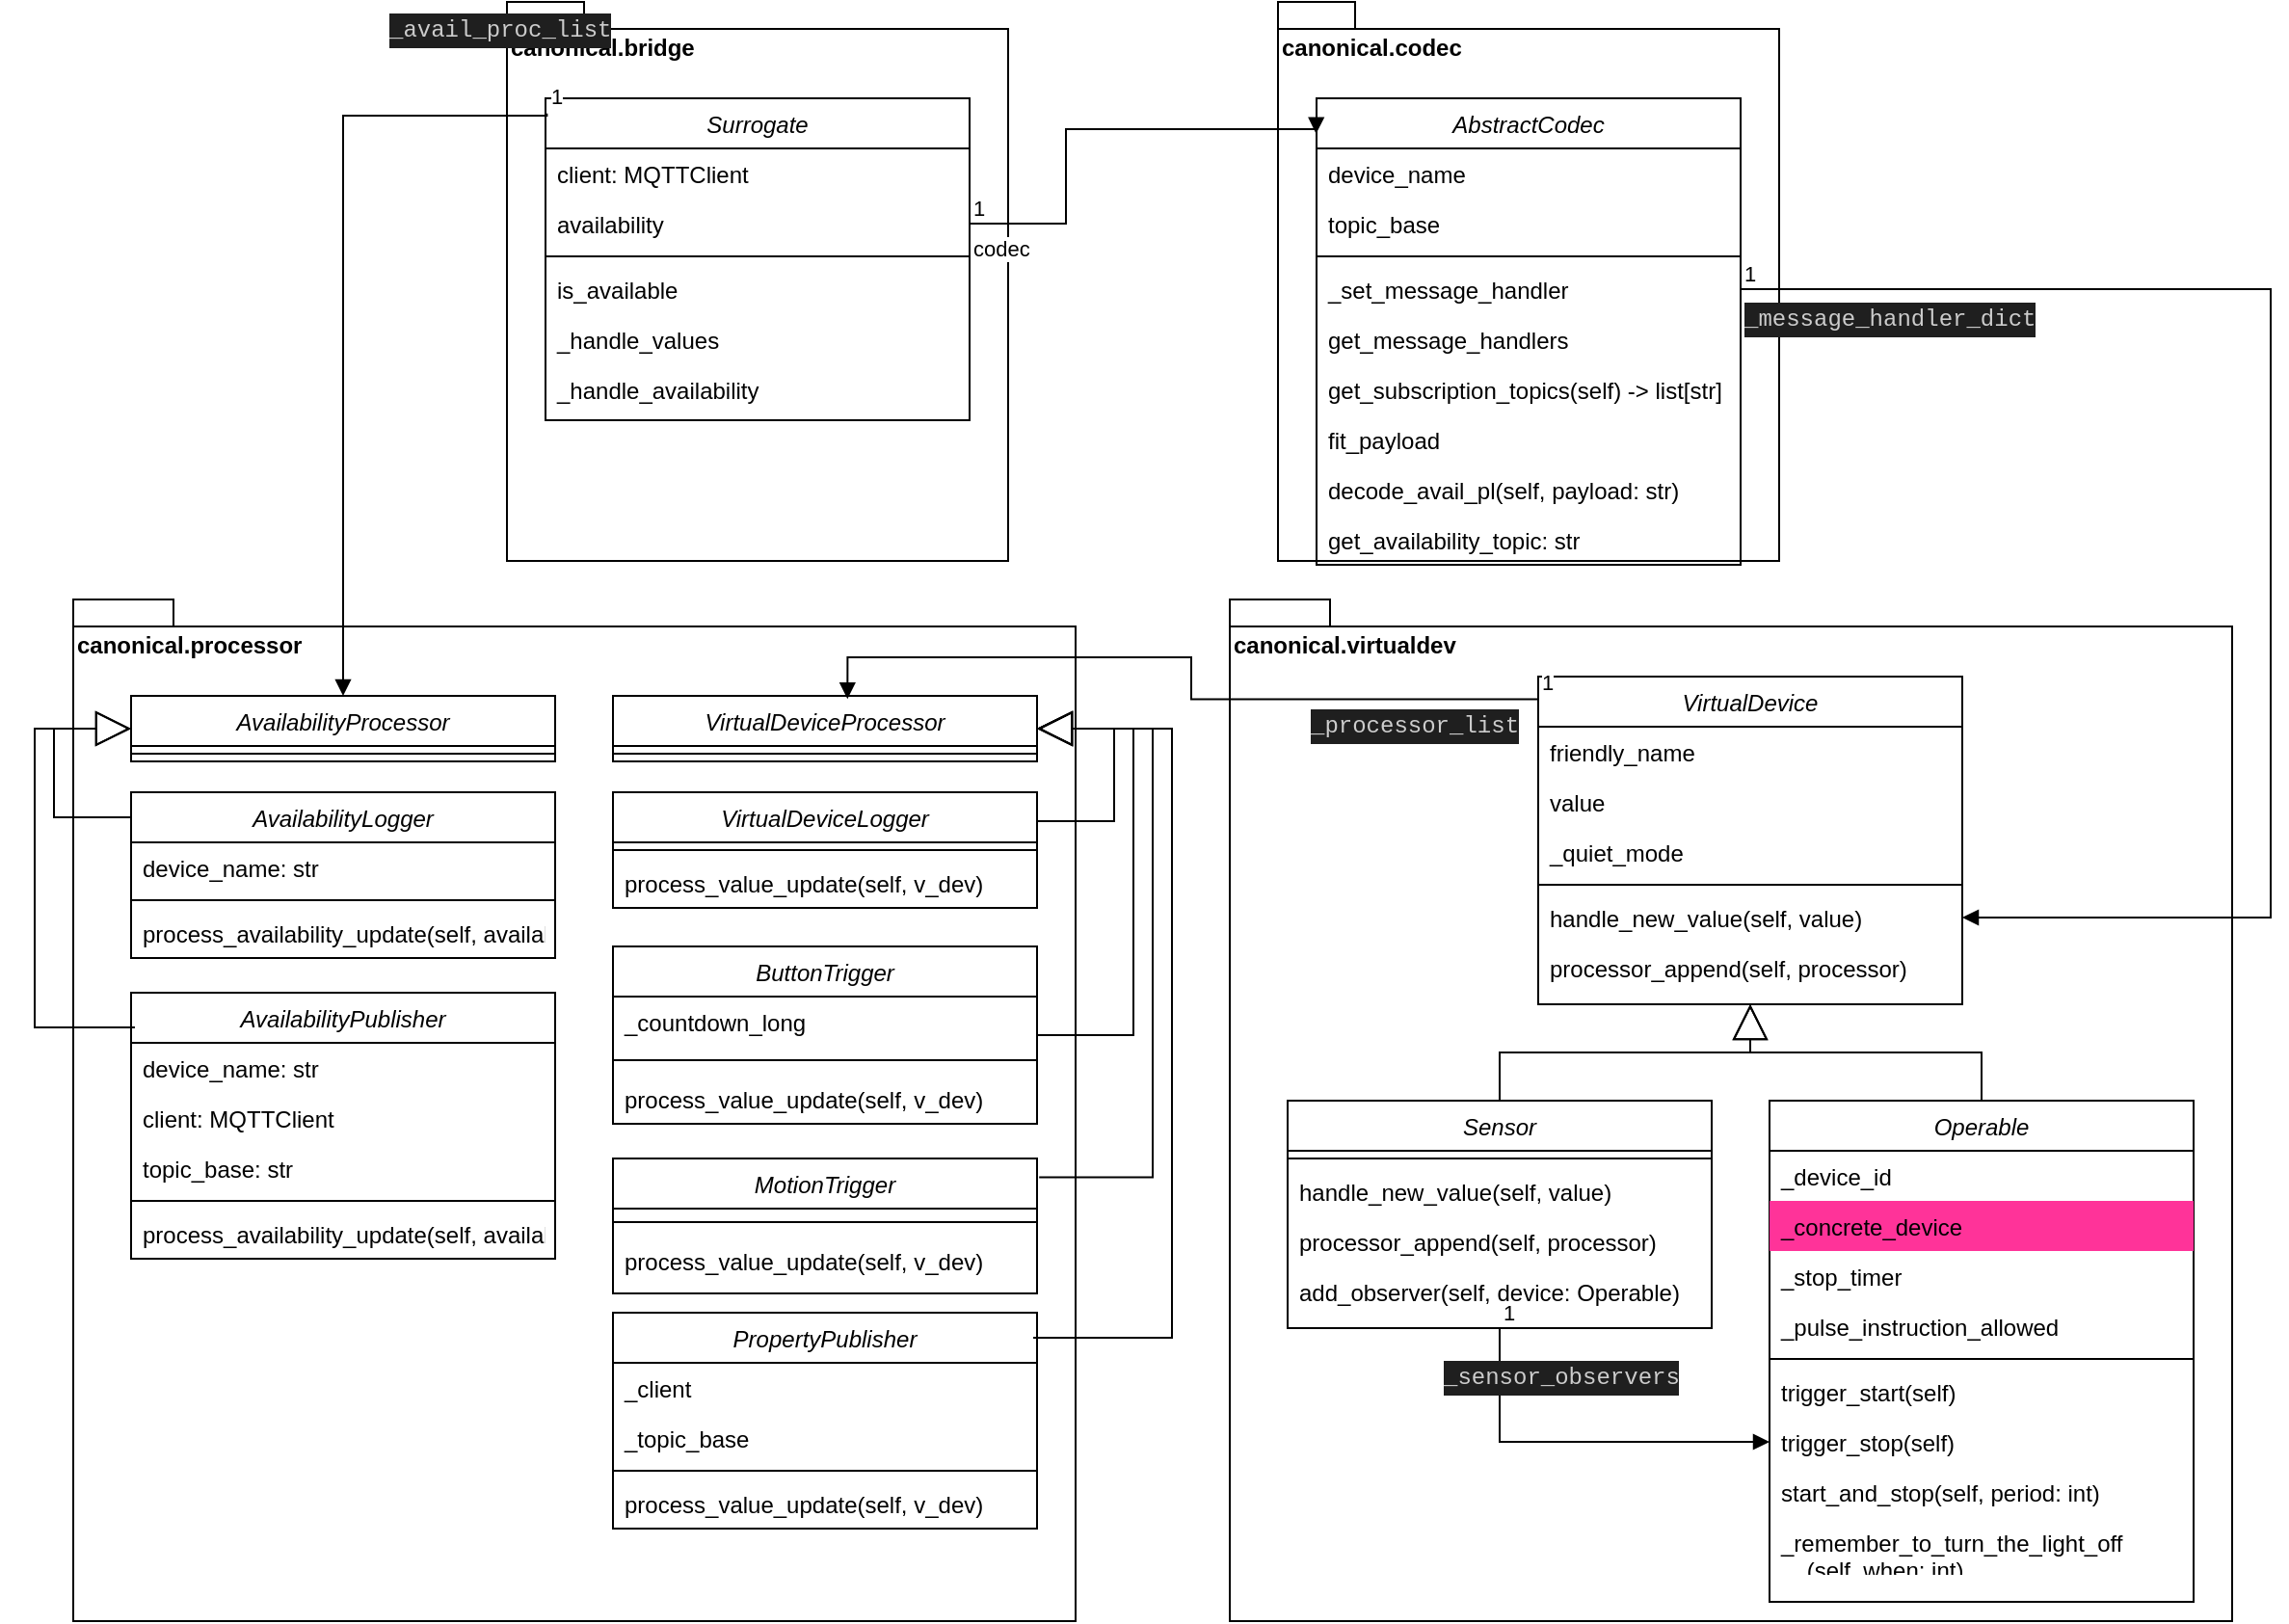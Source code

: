 <mxfile version="23.1.5" type="device" pages="3">
  <diagram id="C5RBs43oDa-KdzZeNtuy" name="class">
    <mxGraphModel dx="1426" dy="749" grid="0" gridSize="10" guides="1" tooltips="1" connect="1" arrows="1" fold="1" page="0" pageScale="1" pageWidth="1169" pageHeight="827" math="0" shadow="0">
      <root>
        <mxCell id="WIyWlLk6GJQsqaUBKTNV-0" />
        <mxCell id="WIyWlLk6GJQsqaUBKTNV-1" parent="WIyWlLk6GJQsqaUBKTNV-0" />
        <mxCell id="aKZ7fVsMMri5_MclW7sV-29" value="canonical.codec" style="shape=folder;fontStyle=1;spacingTop=10;tabWidth=40;tabHeight=14;tabPosition=left;html=1;whiteSpace=wrap;verticalAlign=top;align=left;" parent="WIyWlLk6GJQsqaUBKTNV-1" vertex="1">
          <mxGeometry x="655" y="10" width="260" height="290" as="geometry" />
        </mxCell>
        <mxCell id="aKZ7fVsMMri5_MclW7sV-18" value="canonical.bridge" style="shape=folder;fontStyle=1;spacingTop=10;tabWidth=40;tabHeight=14;tabPosition=left;html=1;whiteSpace=wrap;verticalAlign=top;align=left;" parent="WIyWlLk6GJQsqaUBKTNV-1" vertex="1">
          <mxGeometry x="255" y="10" width="260" height="290" as="geometry" />
        </mxCell>
        <mxCell id="aKZ7fVsMMri5_MclW7sV-1" value="AbstractCodec" style="swimlane;fontStyle=2;align=center;verticalAlign=top;childLayout=stackLayout;horizontal=1;startSize=26;horizontalStack=0;resizeParent=1;resizeLast=0;collapsible=1;marginBottom=0;rounded=0;shadow=0;strokeWidth=1;" parent="WIyWlLk6GJQsqaUBKTNV-1" vertex="1">
          <mxGeometry x="675" y="60" width="220" height="242" as="geometry">
            <mxRectangle x="230" y="140" width="160" height="26" as="alternateBounds" />
          </mxGeometry>
        </mxCell>
        <mxCell id="aKZ7fVsMMri5_MclW7sV-3" value="device_name" style="text;align=left;verticalAlign=top;spacingLeft=4;spacingRight=4;overflow=hidden;rotatable=0;points=[[0,0.5],[1,0.5]];portConstraint=eastwest;" parent="aKZ7fVsMMri5_MclW7sV-1" vertex="1">
          <mxGeometry y="26" width="220" height="26" as="geometry" />
        </mxCell>
        <mxCell id="aKZ7fVsMMri5_MclW7sV-4" value="topic_base" style="text;align=left;verticalAlign=top;spacingLeft=4;spacingRight=4;overflow=hidden;rotatable=0;points=[[0,0.5],[1,0.5]];portConstraint=eastwest;rounded=0;shadow=0;html=0;" parent="aKZ7fVsMMri5_MclW7sV-1" vertex="1">
          <mxGeometry y="52" width="220" height="26" as="geometry" />
        </mxCell>
        <mxCell id="aKZ7fVsMMri5_MclW7sV-7" value="" style="line;html=1;strokeWidth=1;align=left;verticalAlign=middle;spacingTop=-1;spacingLeft=3;spacingRight=3;rotatable=0;labelPosition=right;points=[];portConstraint=eastwest;" parent="aKZ7fVsMMri5_MclW7sV-1" vertex="1">
          <mxGeometry y="78" width="220" height="8" as="geometry" />
        </mxCell>
        <mxCell id="aKZ7fVsMMri5_MclW7sV-8" value="_set_message_handler" style="text;align=left;verticalAlign=top;spacingLeft=4;spacingRight=4;overflow=hidden;rotatable=0;points=[[0,0.5],[1,0.5]];portConstraint=eastwest;" parent="aKZ7fVsMMri5_MclW7sV-1" vertex="1">
          <mxGeometry y="86" width="220" height="26" as="geometry" />
        </mxCell>
        <mxCell id="aKZ7fVsMMri5_MclW7sV-9" value="get_message_handlers" style="text;align=left;verticalAlign=top;spacingLeft=4;spacingRight=4;overflow=hidden;rotatable=0;points=[[0,0.5],[1,0.5]];portConstraint=eastwest;" parent="aKZ7fVsMMri5_MclW7sV-1" vertex="1">
          <mxGeometry y="112" width="220" height="26" as="geometry" />
        </mxCell>
        <mxCell id="aKZ7fVsMMri5_MclW7sV-121" value="get_subscription_topics(self) -&gt; list[str]&#xa;" style="text;align=left;verticalAlign=top;spacingLeft=4;spacingRight=4;overflow=hidden;rotatable=0;points=[[0,0.5],[1,0.5]];portConstraint=eastwest;" parent="aKZ7fVsMMri5_MclW7sV-1" vertex="1">
          <mxGeometry y="138" width="220" height="26" as="geometry" />
        </mxCell>
        <mxCell id="aKZ7fVsMMri5_MclW7sV-10" value="fit_payload" style="text;align=left;verticalAlign=top;spacingLeft=4;spacingRight=4;overflow=hidden;rotatable=0;points=[[0,0.5],[1,0.5]];portConstraint=eastwest;" parent="aKZ7fVsMMri5_MclW7sV-1" vertex="1">
          <mxGeometry y="164" width="220" height="26" as="geometry" />
        </mxCell>
        <mxCell id="aKZ7fVsMMri5_MclW7sV-11" value="decode_avail_pl(self, payload: str) " style="text;align=left;verticalAlign=top;spacingLeft=4;spacingRight=4;overflow=hidden;rotatable=0;points=[[0,0.5],[1,0.5]];portConstraint=eastwest;" parent="aKZ7fVsMMri5_MclW7sV-1" vertex="1">
          <mxGeometry y="190" width="220" height="26" as="geometry" />
        </mxCell>
        <mxCell id="aKZ7fVsMMri5_MclW7sV-12" value="get_availability_topic: str" style="text;align=left;verticalAlign=top;spacingLeft=4;spacingRight=4;overflow=hidden;rotatable=0;points=[[0,0.5],[1,0.5]];portConstraint=eastwest;" parent="aKZ7fVsMMri5_MclW7sV-1" vertex="1">
          <mxGeometry y="216" width="220" height="26" as="geometry" />
        </mxCell>
        <mxCell id="aKZ7fVsMMri5_MclW7sV-19" value="Surrogate" style="swimlane;fontStyle=2;align=center;verticalAlign=top;childLayout=stackLayout;horizontal=1;startSize=26;horizontalStack=0;resizeParent=1;resizeLast=0;collapsible=1;marginBottom=0;rounded=0;shadow=0;strokeWidth=1;" parent="WIyWlLk6GJQsqaUBKTNV-1" vertex="1">
          <mxGeometry x="275" y="60" width="220" height="167" as="geometry">
            <mxRectangle x="230" y="140" width="160" height="26" as="alternateBounds" />
          </mxGeometry>
        </mxCell>
        <mxCell id="aKZ7fVsMMri5_MclW7sV-20" value="client: MQTTClient" style="text;align=left;verticalAlign=top;spacingLeft=4;spacingRight=4;overflow=hidden;rotatable=0;points=[[0,0.5],[1,0.5]];portConstraint=eastwest;" parent="aKZ7fVsMMri5_MclW7sV-19" vertex="1">
          <mxGeometry y="26" width="220" height="26" as="geometry" />
        </mxCell>
        <mxCell id="aKZ7fVsMMri5_MclW7sV-28" value="availability" style="text;align=left;verticalAlign=top;spacingLeft=4;spacingRight=4;overflow=hidden;rotatable=0;points=[[0,0.5],[1,0.5]];portConstraint=eastwest;rounded=0;shadow=0;html=0;" parent="aKZ7fVsMMri5_MclW7sV-19" vertex="1">
          <mxGeometry y="52" width="220" height="26" as="geometry" />
        </mxCell>
        <mxCell id="aKZ7fVsMMri5_MclW7sV-22" value="" style="line;html=1;strokeWidth=1;align=left;verticalAlign=middle;spacingTop=-1;spacingLeft=3;spacingRight=3;rotatable=0;labelPosition=right;points=[];portConstraint=eastwest;" parent="aKZ7fVsMMri5_MclW7sV-19" vertex="1">
          <mxGeometry y="78" width="220" height="8" as="geometry" />
        </mxCell>
        <mxCell id="aKZ7fVsMMri5_MclW7sV-23" value="is_available" style="text;align=left;verticalAlign=top;spacingLeft=4;spacingRight=4;overflow=hidden;rotatable=0;points=[[0,0.5],[1,0.5]];portConstraint=eastwest;" parent="aKZ7fVsMMri5_MclW7sV-19" vertex="1">
          <mxGeometry y="86" width="220" height="26" as="geometry" />
        </mxCell>
        <mxCell id="aKZ7fVsMMri5_MclW7sV-24" value="_handle_values" style="text;align=left;verticalAlign=top;spacingLeft=4;spacingRight=4;overflow=hidden;rotatable=0;points=[[0,0.5],[1,0.5]];portConstraint=eastwest;" parent="aKZ7fVsMMri5_MclW7sV-19" vertex="1">
          <mxGeometry y="112" width="220" height="26" as="geometry" />
        </mxCell>
        <mxCell id="aKZ7fVsMMri5_MclW7sV-25" value="_handle_availability" style="text;align=left;verticalAlign=top;spacingLeft=4;spacingRight=4;overflow=hidden;rotatable=0;points=[[0,0.5],[1,0.5]];portConstraint=eastwest;" parent="aKZ7fVsMMri5_MclW7sV-19" vertex="1">
          <mxGeometry y="138" width="220" height="26" as="geometry" />
        </mxCell>
        <mxCell id="aKZ7fVsMMri5_MclW7sV-30" value="canonical.virtualdev" style="shape=folder;fontStyle=1;spacingTop=10;tabWidth=40;tabHeight=14;tabPosition=left;html=1;whiteSpace=wrap;verticalAlign=top;align=left;" parent="WIyWlLk6GJQsqaUBKTNV-1" vertex="1">
          <mxGeometry x="630" y="320" width="520" height="530" as="geometry" />
        </mxCell>
        <mxCell id="aKZ7fVsMMri5_MclW7sV-31" value="VirtualDevice" style="swimlane;fontStyle=2;align=center;verticalAlign=top;childLayout=stackLayout;horizontal=1;startSize=26;horizontalStack=0;resizeParent=1;resizeLast=0;collapsible=1;marginBottom=0;rounded=0;shadow=0;strokeWidth=1;" parent="WIyWlLk6GJQsqaUBKTNV-1" vertex="1">
          <mxGeometry x="790" y="360" width="220" height="170" as="geometry">
            <mxRectangle x="230" y="140" width="160" height="26" as="alternateBounds" />
          </mxGeometry>
        </mxCell>
        <mxCell id="aKZ7fVsMMri5_MclW7sV-32" value="friendly_name" style="text;align=left;verticalAlign=top;spacingLeft=4;spacingRight=4;overflow=hidden;rotatable=0;points=[[0,0.5],[1,0.5]];portConstraint=eastwest;" parent="aKZ7fVsMMri5_MclW7sV-31" vertex="1">
          <mxGeometry y="26" width="220" height="26" as="geometry" />
        </mxCell>
        <mxCell id="aKZ7fVsMMri5_MclW7sV-40" value="value" style="text;align=left;verticalAlign=top;spacingLeft=4;spacingRight=4;overflow=hidden;rotatable=0;points=[[0,0.5],[1,0.5]];portConstraint=eastwest;" parent="aKZ7fVsMMri5_MclW7sV-31" vertex="1">
          <mxGeometry y="52" width="220" height="26" as="geometry" />
        </mxCell>
        <mxCell id="aKZ7fVsMMri5_MclW7sV-33" value="_quiet_mode" style="text;align=left;verticalAlign=top;spacingLeft=4;spacingRight=4;overflow=hidden;rotatable=0;points=[[0,0.5],[1,0.5]];portConstraint=eastwest;rounded=0;shadow=0;html=0;" parent="aKZ7fVsMMri5_MclW7sV-31" vertex="1">
          <mxGeometry y="78" width="220" height="26" as="geometry" />
        </mxCell>
        <mxCell id="aKZ7fVsMMri5_MclW7sV-34" value="" style="line;html=1;strokeWidth=1;align=left;verticalAlign=middle;spacingTop=-1;spacingLeft=3;spacingRight=3;rotatable=0;labelPosition=right;points=[];portConstraint=eastwest;" parent="aKZ7fVsMMri5_MclW7sV-31" vertex="1">
          <mxGeometry y="104" width="220" height="8" as="geometry" />
        </mxCell>
        <mxCell id="aKZ7fVsMMri5_MclW7sV-35" value="handle_new_value(self, value)" style="text;align=left;verticalAlign=top;spacingLeft=4;spacingRight=4;overflow=hidden;rotatable=0;points=[[0,0.5],[1,0.5]];portConstraint=eastwest;" parent="aKZ7fVsMMri5_MclW7sV-31" vertex="1">
          <mxGeometry y="112" width="220" height="26" as="geometry" />
        </mxCell>
        <mxCell id="aKZ7fVsMMri5_MclW7sV-36" value="processor_append(self, processor)" style="text;align=left;verticalAlign=top;spacingLeft=4;spacingRight=4;overflow=hidden;rotatable=0;points=[[0,0.5],[1,0.5]];portConstraint=eastwest;" parent="aKZ7fVsMMri5_MclW7sV-31" vertex="1">
          <mxGeometry y="138" width="220" height="26" as="geometry" />
        </mxCell>
        <mxCell id="aKZ7fVsMMri5_MclW7sV-41" value="Sensor" style="swimlane;fontStyle=2;align=center;verticalAlign=top;childLayout=stackLayout;horizontal=1;startSize=26;horizontalStack=0;resizeParent=1;resizeLast=0;collapsible=1;marginBottom=0;rounded=0;shadow=0;strokeWidth=1;" parent="WIyWlLk6GJQsqaUBKTNV-1" vertex="1">
          <mxGeometry x="660" y="580" width="220" height="118" as="geometry">
            <mxRectangle x="230" y="140" width="160" height="26" as="alternateBounds" />
          </mxGeometry>
        </mxCell>
        <mxCell id="aKZ7fVsMMri5_MclW7sV-45" value="" style="line;html=1;strokeWidth=1;align=left;verticalAlign=middle;spacingTop=-1;spacingLeft=3;spacingRight=3;rotatable=0;labelPosition=right;points=[];portConstraint=eastwest;" parent="aKZ7fVsMMri5_MclW7sV-41" vertex="1">
          <mxGeometry y="26" width="220" height="8" as="geometry" />
        </mxCell>
        <mxCell id="aKZ7fVsMMri5_MclW7sV-46" value="handle_new_value(self, value)" style="text;align=left;verticalAlign=top;spacingLeft=4;spacingRight=4;overflow=hidden;rotatable=0;points=[[0,0.5],[1,0.5]];portConstraint=eastwest;" parent="aKZ7fVsMMri5_MclW7sV-41" vertex="1">
          <mxGeometry y="34" width="220" height="26" as="geometry" />
        </mxCell>
        <mxCell id="aKZ7fVsMMri5_MclW7sV-47" value="processor_append(self, processor)" style="text;align=left;verticalAlign=top;spacingLeft=4;spacingRight=4;overflow=hidden;rotatable=0;points=[[0,0.5],[1,0.5]];portConstraint=eastwest;" parent="aKZ7fVsMMri5_MclW7sV-41" vertex="1">
          <mxGeometry y="60" width="220" height="26" as="geometry" />
        </mxCell>
        <mxCell id="aKZ7fVsMMri5_MclW7sV-116" value="add_observer(self, device: Operable)" style="text;align=left;verticalAlign=top;spacingLeft=4;spacingRight=4;overflow=hidden;rotatable=0;points=[[0,0.5],[1,0.5]];portConstraint=eastwest;" parent="aKZ7fVsMMri5_MclW7sV-41" vertex="1">
          <mxGeometry y="86" width="220" height="26" as="geometry" />
        </mxCell>
        <mxCell id="aKZ7fVsMMri5_MclW7sV-48" value="" style="endArrow=block;endSize=16;endFill=0;html=1;rounded=0;entryX=0.5;entryY=1;entryDx=0;entryDy=0;exitX=0.5;exitY=0;exitDx=0;exitDy=0;edgeStyle=orthogonalEdgeStyle;" parent="WIyWlLk6GJQsqaUBKTNV-1" source="aKZ7fVsMMri5_MclW7sV-41" target="aKZ7fVsMMri5_MclW7sV-31" edge="1">
          <mxGeometry width="160" relative="1" as="geometry">
            <mxPoint x="350" y="680" as="sourcePoint" />
            <mxPoint x="510" y="680" as="targetPoint" />
          </mxGeometry>
        </mxCell>
        <mxCell id="aKZ7fVsMMri5_MclW7sV-49" value="Operable" style="swimlane;fontStyle=2;align=center;verticalAlign=top;childLayout=stackLayout;horizontal=1;startSize=26;horizontalStack=0;resizeParent=1;resizeLast=0;collapsible=1;marginBottom=0;rounded=0;shadow=0;strokeWidth=1;" parent="WIyWlLk6GJQsqaUBKTNV-1" vertex="1">
          <mxGeometry x="910" y="580" width="220" height="260" as="geometry">
            <mxRectangle x="230" y="140" width="160" height="26" as="alternateBounds" />
          </mxGeometry>
        </mxCell>
        <mxCell id="aKZ7fVsMMri5_MclW7sV-50" value="_device_id" style="text;align=left;verticalAlign=top;spacingLeft=4;spacingRight=4;overflow=hidden;rotatable=0;points=[[0,0.5],[1,0.5]];portConstraint=eastwest;" parent="aKZ7fVsMMri5_MclW7sV-49" vertex="1">
          <mxGeometry y="26" width="220" height="26" as="geometry" />
        </mxCell>
        <mxCell id="aKZ7fVsMMri5_MclW7sV-56" value="_concrete_device" style="text;align=left;verticalAlign=top;spacingLeft=4;spacingRight=4;overflow=hidden;rotatable=0;points=[[0,0.5],[1,0.5]];portConstraint=eastwest;fillColor=#FF3399;" parent="aKZ7fVsMMri5_MclW7sV-49" vertex="1">
          <mxGeometry y="52" width="220" height="26" as="geometry" />
        </mxCell>
        <mxCell id="aKZ7fVsMMri5_MclW7sV-57" value="_stop_timer" style="text;align=left;verticalAlign=top;spacingLeft=4;spacingRight=4;overflow=hidden;rotatable=0;points=[[0,0.5],[1,0.5]];portConstraint=eastwest;" parent="aKZ7fVsMMri5_MclW7sV-49" vertex="1">
          <mxGeometry y="78" width="220" height="26" as="geometry" />
        </mxCell>
        <mxCell id="aKZ7fVsMMri5_MclW7sV-55" value="_pulse_instruction_allowed" style="text;align=left;verticalAlign=top;spacingLeft=4;spacingRight=4;overflow=hidden;rotatable=0;points=[[0,0.5],[1,0.5]];portConstraint=eastwest;" parent="aKZ7fVsMMri5_MclW7sV-49" vertex="1">
          <mxGeometry y="104" width="220" height="26" as="geometry" />
        </mxCell>
        <mxCell id="aKZ7fVsMMri5_MclW7sV-51" value="" style="line;html=1;strokeWidth=1;align=left;verticalAlign=middle;spacingTop=-1;spacingLeft=3;spacingRight=3;rotatable=0;labelPosition=right;points=[];portConstraint=eastwest;" parent="aKZ7fVsMMri5_MclW7sV-49" vertex="1">
          <mxGeometry y="130" width="220" height="8" as="geometry" />
        </mxCell>
        <mxCell id="aKZ7fVsMMri5_MclW7sV-52" value="trigger_start(self)" style="text;align=left;verticalAlign=top;spacingLeft=4;spacingRight=4;overflow=hidden;rotatable=0;points=[[0,0.5],[1,0.5]];portConstraint=eastwest;" parent="aKZ7fVsMMri5_MclW7sV-49" vertex="1">
          <mxGeometry y="138" width="220" height="26" as="geometry" />
        </mxCell>
        <mxCell id="aKZ7fVsMMri5_MclW7sV-53" value="trigger_stop(self)" style="text;align=left;verticalAlign=top;spacingLeft=4;spacingRight=4;overflow=hidden;rotatable=0;points=[[0,0.5],[1,0.5]];portConstraint=eastwest;" parent="aKZ7fVsMMri5_MclW7sV-49" vertex="1">
          <mxGeometry y="164" width="220" height="26" as="geometry" />
        </mxCell>
        <mxCell id="aKZ7fVsMMri5_MclW7sV-58" value="start_and_stop(self, period: int)" style="text;align=left;verticalAlign=top;spacingLeft=4;spacingRight=4;overflow=hidden;rotatable=0;points=[[0,0.5],[1,0.5]];portConstraint=eastwest;" parent="aKZ7fVsMMri5_MclW7sV-49" vertex="1">
          <mxGeometry y="190" width="220" height="26" as="geometry" />
        </mxCell>
        <mxCell id="aKZ7fVsMMri5_MclW7sV-59" value="_remember_to_turn_the_light_off&#xa;    (self, when: int)&#xa;" style="text;align=left;verticalAlign=top;spacingLeft=4;spacingRight=4;overflow=hidden;rotatable=0;points=[[0,0.5],[1,0.5]];portConstraint=eastwest;" parent="aKZ7fVsMMri5_MclW7sV-49" vertex="1">
          <mxGeometry y="216" width="220" height="26" as="geometry" />
        </mxCell>
        <mxCell id="aKZ7fVsMMri5_MclW7sV-54" value="" style="endArrow=block;endSize=16;endFill=0;html=1;rounded=0;exitX=0.5;exitY=0;exitDx=0;exitDy=0;elbow=vertical;edgeStyle=orthogonalEdgeStyle;" parent="WIyWlLk6GJQsqaUBKTNV-1" source="aKZ7fVsMMri5_MclW7sV-49" target="aKZ7fVsMMri5_MclW7sV-31" edge="1">
          <mxGeometry width="160" relative="1" as="geometry">
            <mxPoint x="1010" y="570" as="sourcePoint" />
            <mxPoint x="890" y="530" as="targetPoint" />
          </mxGeometry>
        </mxCell>
        <mxCell id="aKZ7fVsMMri5_MclW7sV-60" value="canonical.processor" style="shape=folder;fontStyle=1;spacingTop=10;tabWidth=40;tabHeight=14;tabPosition=left;html=1;whiteSpace=wrap;verticalAlign=top;align=left;" parent="WIyWlLk6GJQsqaUBKTNV-1" vertex="1">
          <mxGeometry x="30" y="320" width="520" height="530" as="geometry" />
        </mxCell>
        <mxCell id="aKZ7fVsMMri5_MclW7sV-61" value="VirtualDeviceProcessor" style="swimlane;fontStyle=2;align=center;verticalAlign=top;childLayout=stackLayout;horizontal=1;startSize=26;horizontalStack=0;resizeParent=1;resizeLast=0;collapsible=1;marginBottom=0;rounded=0;shadow=0;strokeWidth=1;" parent="WIyWlLk6GJQsqaUBKTNV-1" vertex="1">
          <mxGeometry x="310" y="370" width="220" height="34" as="geometry">
            <mxRectangle x="230" y="140" width="160" height="26" as="alternateBounds" />
          </mxGeometry>
        </mxCell>
        <mxCell id="aKZ7fVsMMri5_MclW7sV-65" value="" style="line;html=1;strokeWidth=1;align=left;verticalAlign=middle;spacingTop=-1;spacingLeft=3;spacingRight=3;rotatable=0;labelPosition=right;points=[];portConstraint=eastwest;" parent="aKZ7fVsMMri5_MclW7sV-61" vertex="1">
          <mxGeometry y="26" width="220" height="8" as="geometry" />
        </mxCell>
        <mxCell id="aKZ7fVsMMri5_MclW7sV-68" value="VirtualDeviceLogger" style="swimlane;fontStyle=2;align=center;verticalAlign=top;childLayout=stackLayout;horizontal=1;startSize=26;horizontalStack=0;resizeParent=1;resizeLast=0;collapsible=1;marginBottom=0;rounded=0;shadow=0;strokeWidth=1;" parent="WIyWlLk6GJQsqaUBKTNV-1" vertex="1">
          <mxGeometry x="310" y="420" width="220" height="60" as="geometry">
            <mxRectangle x="230" y="140" width="160" height="26" as="alternateBounds" />
          </mxGeometry>
        </mxCell>
        <mxCell id="aKZ7fVsMMri5_MclW7sV-70" value="" style="line;html=1;strokeWidth=1;align=left;verticalAlign=middle;spacingTop=-1;spacingLeft=3;spacingRight=3;rotatable=0;labelPosition=right;points=[];portConstraint=eastwest;" parent="aKZ7fVsMMri5_MclW7sV-68" vertex="1">
          <mxGeometry y="26" width="220" height="8" as="geometry" />
        </mxCell>
        <mxCell id="aKZ7fVsMMri5_MclW7sV-71" value="process_value_update(self, v_dev)" style="text;align=left;verticalAlign=top;spacingLeft=4;spacingRight=4;overflow=hidden;rotatable=0;points=[[0,0.5],[1,0.5]];portConstraint=eastwest;" parent="aKZ7fVsMMri5_MclW7sV-68" vertex="1">
          <mxGeometry y="34" width="220" height="26" as="geometry" />
        </mxCell>
        <mxCell id="aKZ7fVsMMri5_MclW7sV-73" value="" style="endArrow=block;endSize=16;endFill=0;html=1;rounded=0;edgeStyle=elbowEdgeStyle;entryX=1;entryY=0.5;entryDx=0;entryDy=0;exitX=1;exitY=0.25;exitDx=0;exitDy=0;" parent="WIyWlLk6GJQsqaUBKTNV-1" source="aKZ7fVsMMri5_MclW7sV-68" target="aKZ7fVsMMri5_MclW7sV-61" edge="1">
          <mxGeometry width="160" relative="1" as="geometry">
            <mxPoint x="160" y="470" as="sourcePoint" />
            <mxPoint x="159.5" y="400" as="targetPoint" />
            <Array as="points">
              <mxPoint x="570" y="421" />
            </Array>
          </mxGeometry>
        </mxCell>
        <mxCell id="aKZ7fVsMMri5_MclW7sV-74" value="ButtonTrigger" style="swimlane;fontStyle=2;align=center;verticalAlign=top;childLayout=stackLayout;horizontal=1;startSize=26;horizontalStack=0;resizeParent=1;resizeLast=0;collapsible=1;marginBottom=0;rounded=0;shadow=0;strokeWidth=1;" parent="WIyWlLk6GJQsqaUBKTNV-1" vertex="1">
          <mxGeometry x="310" y="500" width="220" height="92" as="geometry">
            <mxRectangle x="230" y="140" width="160" height="26" as="alternateBounds" />
          </mxGeometry>
        </mxCell>
        <mxCell id="aKZ7fVsMMri5_MclW7sV-77" value="_countdown_long" style="text;align=left;verticalAlign=top;spacingLeft=4;spacingRight=4;overflow=hidden;rotatable=0;points=[[0,0.5],[1,0.5]];portConstraint=eastwest;" parent="aKZ7fVsMMri5_MclW7sV-74" vertex="1">
          <mxGeometry y="26" width="220" height="26" as="geometry" />
        </mxCell>
        <mxCell id="aKZ7fVsMMri5_MclW7sV-75" value="" style="line;html=1;strokeWidth=1;align=left;verticalAlign=middle;spacingTop=-1;spacingLeft=3;spacingRight=3;rotatable=0;labelPosition=right;points=[];portConstraint=eastwest;" parent="aKZ7fVsMMri5_MclW7sV-74" vertex="1">
          <mxGeometry y="52" width="220" height="14" as="geometry" />
        </mxCell>
        <mxCell id="aKZ7fVsMMri5_MclW7sV-76" value="process_value_update(self, v_dev)&#xa;" style="text;align=left;verticalAlign=top;spacingLeft=4;spacingRight=4;overflow=hidden;rotatable=0;points=[[0,0.5],[1,0.5]];portConstraint=eastwest;" parent="aKZ7fVsMMri5_MclW7sV-74" vertex="1">
          <mxGeometry y="66" width="220" height="4" as="geometry" />
        </mxCell>
        <mxCell id="aKZ7fVsMMri5_MclW7sV-78" value="" style="endArrow=block;endSize=16;endFill=0;html=1;rounded=0;edgeStyle=elbowEdgeStyle;entryX=1;entryY=0.5;entryDx=0;entryDy=0;" parent="WIyWlLk6GJQsqaUBKTNV-1" source="aKZ7fVsMMri5_MclW7sV-74" target="aKZ7fVsMMri5_MclW7sV-61" edge="1">
          <mxGeometry width="160" relative="1" as="geometry">
            <mxPoint x="540" y="465" as="sourcePoint" />
            <mxPoint x="530" y="390" as="targetPoint" />
            <Array as="points">
              <mxPoint x="580" y="431" />
            </Array>
          </mxGeometry>
        </mxCell>
        <mxCell id="aKZ7fVsMMri5_MclW7sV-79" value="MotionTrigger" style="swimlane;fontStyle=2;align=center;verticalAlign=top;childLayout=stackLayout;horizontal=1;startSize=26;horizontalStack=0;resizeParent=1;resizeLast=0;collapsible=1;marginBottom=0;rounded=0;shadow=0;strokeWidth=1;" parent="WIyWlLk6GJQsqaUBKTNV-1" vertex="1">
          <mxGeometry x="310" y="610" width="220" height="70" as="geometry">
            <mxRectangle x="230" y="140" width="160" height="26" as="alternateBounds" />
          </mxGeometry>
        </mxCell>
        <mxCell id="aKZ7fVsMMri5_MclW7sV-80" value="" style="line;html=1;strokeWidth=1;align=left;verticalAlign=middle;spacingTop=-1;spacingLeft=3;spacingRight=3;rotatable=0;labelPosition=right;points=[];portConstraint=eastwest;" parent="aKZ7fVsMMri5_MclW7sV-79" vertex="1">
          <mxGeometry y="26" width="220" height="14" as="geometry" />
        </mxCell>
        <mxCell id="aKZ7fVsMMri5_MclW7sV-82" value="process_value_update(self, v_dev)&#xa;" style="text;align=left;verticalAlign=top;spacingLeft=4;spacingRight=4;overflow=hidden;rotatable=0;points=[[0,0.5],[1,0.5]];portConstraint=eastwest;" parent="aKZ7fVsMMri5_MclW7sV-79" vertex="1">
          <mxGeometry y="40" width="220" height="4" as="geometry" />
        </mxCell>
        <mxCell id="aKZ7fVsMMri5_MclW7sV-84" value="" style="endArrow=block;endSize=16;endFill=0;html=1;rounded=0;edgeStyle=elbowEdgeStyle;exitX=1.005;exitY=0.14;exitDx=0;exitDy=0;exitPerimeter=0;" parent="WIyWlLk6GJQsqaUBKTNV-1" source="aKZ7fVsMMri5_MclW7sV-79" target="aKZ7fVsMMri5_MclW7sV-61" edge="1">
          <mxGeometry width="160" relative="1" as="geometry">
            <mxPoint x="540" y="564.5" as="sourcePoint" />
            <mxPoint x="530" y="390" as="targetPoint" />
            <Array as="points">
              <mxPoint x="590" y="452.5" />
            </Array>
          </mxGeometry>
        </mxCell>
        <mxCell id="aKZ7fVsMMri5_MclW7sV-85" value="PropertyPublisher" style="swimlane;fontStyle=2;align=center;verticalAlign=top;childLayout=stackLayout;horizontal=1;startSize=26;horizontalStack=0;resizeParent=1;resizeLast=0;collapsible=1;marginBottom=0;rounded=0;shadow=0;strokeWidth=1;" parent="WIyWlLk6GJQsqaUBKTNV-1" vertex="1">
          <mxGeometry x="310" y="690" width="220" height="112" as="geometry">
            <mxRectangle x="230" y="140" width="160" height="26" as="alternateBounds" />
          </mxGeometry>
        </mxCell>
        <mxCell id="aKZ7fVsMMri5_MclW7sV-87" value="_client" style="text;align=left;verticalAlign=top;spacingLeft=4;spacingRight=4;overflow=hidden;rotatable=0;points=[[0,0.5],[1,0.5]];portConstraint=eastwest;" parent="aKZ7fVsMMri5_MclW7sV-85" vertex="1">
          <mxGeometry y="26" width="220" height="26" as="geometry" />
        </mxCell>
        <mxCell id="aKZ7fVsMMri5_MclW7sV-89" value="_topic_base" style="text;align=left;verticalAlign=top;spacingLeft=4;spacingRight=4;overflow=hidden;rotatable=0;points=[[0,0.5],[1,0.5]];portConstraint=eastwest;" parent="aKZ7fVsMMri5_MclW7sV-85" vertex="1">
          <mxGeometry y="52" width="220" height="26" as="geometry" />
        </mxCell>
        <mxCell id="aKZ7fVsMMri5_MclW7sV-86" value="" style="line;html=1;strokeWidth=1;align=left;verticalAlign=middle;spacingTop=-1;spacingLeft=3;spacingRight=3;rotatable=0;labelPosition=right;points=[];portConstraint=eastwest;" parent="aKZ7fVsMMri5_MclW7sV-85" vertex="1">
          <mxGeometry y="78" width="220" height="8" as="geometry" />
        </mxCell>
        <mxCell id="aKZ7fVsMMri5_MclW7sV-88" value="process_value_update(self, v_dev)&#xa;" style="text;align=left;verticalAlign=top;spacingLeft=4;spacingRight=4;overflow=hidden;rotatable=0;points=[[0,0.5],[1,0.5]];portConstraint=eastwest;" parent="aKZ7fVsMMri5_MclW7sV-85" vertex="1">
          <mxGeometry y="86" width="220" height="26" as="geometry" />
        </mxCell>
        <mxCell id="aKZ7fVsMMri5_MclW7sV-90" value="" style="endArrow=block;endSize=16;endFill=0;html=1;rounded=0;edgeStyle=elbowEdgeStyle;exitX=0.991;exitY=0.116;exitDx=0;exitDy=0;exitPerimeter=0;" parent="WIyWlLk6GJQsqaUBKTNV-1" source="aKZ7fVsMMri5_MclW7sV-85" target="aKZ7fVsMMri5_MclW7sV-61" edge="1">
          <mxGeometry width="160" relative="1" as="geometry">
            <mxPoint x="541" y="630" as="sourcePoint" />
            <mxPoint x="540" y="397" as="targetPoint" />
            <Array as="points">
              <mxPoint x="600" y="462.5" />
            </Array>
          </mxGeometry>
        </mxCell>
        <mxCell id="aKZ7fVsMMri5_MclW7sV-91" value="AvailabilityProcessor" style="swimlane;fontStyle=2;align=center;verticalAlign=top;childLayout=stackLayout;horizontal=1;startSize=26;horizontalStack=0;resizeParent=1;resizeLast=0;collapsible=1;marginBottom=0;rounded=0;shadow=0;strokeWidth=1;" parent="WIyWlLk6GJQsqaUBKTNV-1" vertex="1">
          <mxGeometry x="60" y="370" width="220" height="34" as="geometry">
            <mxRectangle x="230" y="140" width="160" height="26" as="alternateBounds" />
          </mxGeometry>
        </mxCell>
        <mxCell id="aKZ7fVsMMri5_MclW7sV-92" value="" style="line;html=1;strokeWidth=1;align=left;verticalAlign=middle;spacingTop=-1;spacingLeft=3;spacingRight=3;rotatable=0;labelPosition=right;points=[];portConstraint=eastwest;" parent="aKZ7fVsMMri5_MclW7sV-91" vertex="1">
          <mxGeometry y="26" width="220" height="8" as="geometry" />
        </mxCell>
        <mxCell id="aKZ7fVsMMri5_MclW7sV-93" value="AvailabilityLogger" style="swimlane;fontStyle=2;align=center;verticalAlign=top;childLayout=stackLayout;horizontal=1;startSize=26;horizontalStack=0;resizeParent=1;resizeLast=0;collapsible=1;marginBottom=0;rounded=0;shadow=0;strokeWidth=1;" parent="WIyWlLk6GJQsqaUBKTNV-1" vertex="1">
          <mxGeometry x="60" y="420" width="220" height="86" as="geometry">
            <mxRectangle x="230" y="140" width="160" height="26" as="alternateBounds" />
          </mxGeometry>
        </mxCell>
        <mxCell id="aKZ7fVsMMri5_MclW7sV-96" value="device_name: str" style="text;align=left;verticalAlign=top;spacingLeft=4;spacingRight=4;overflow=hidden;rotatable=0;points=[[0,0.5],[1,0.5]];portConstraint=eastwest;" parent="aKZ7fVsMMri5_MclW7sV-93" vertex="1">
          <mxGeometry y="26" width="220" height="26" as="geometry" />
        </mxCell>
        <mxCell id="aKZ7fVsMMri5_MclW7sV-94" value="" style="line;html=1;strokeWidth=1;align=left;verticalAlign=middle;spacingTop=-1;spacingLeft=3;spacingRight=3;rotatable=0;labelPosition=right;points=[];portConstraint=eastwest;" parent="aKZ7fVsMMri5_MclW7sV-93" vertex="1">
          <mxGeometry y="52" width="220" height="8" as="geometry" />
        </mxCell>
        <mxCell id="aKZ7fVsMMri5_MclW7sV-95" value="process_availability_update(self, availability: bool)" style="text;align=left;verticalAlign=top;spacingLeft=4;spacingRight=4;overflow=hidden;rotatable=0;points=[[0,0.5],[1,0.5]];portConstraint=eastwest;" parent="aKZ7fVsMMri5_MclW7sV-93" vertex="1">
          <mxGeometry y="60" width="220" height="26" as="geometry" />
        </mxCell>
        <mxCell id="aKZ7fVsMMri5_MclW7sV-97" value="AvailabilityPublisher" style="swimlane;fontStyle=2;align=center;verticalAlign=top;childLayout=stackLayout;horizontal=1;startSize=26;horizontalStack=0;resizeParent=1;resizeLast=0;collapsible=1;marginBottom=0;rounded=0;shadow=0;strokeWidth=1;" parent="WIyWlLk6GJQsqaUBKTNV-1" vertex="1">
          <mxGeometry x="60" y="524" width="220" height="138" as="geometry">
            <mxRectangle x="230" y="140" width="160" height="26" as="alternateBounds" />
          </mxGeometry>
        </mxCell>
        <mxCell id="aKZ7fVsMMri5_MclW7sV-98" value="device_name: str" style="text;align=left;verticalAlign=top;spacingLeft=4;spacingRight=4;overflow=hidden;rotatable=0;points=[[0,0.5],[1,0.5]];portConstraint=eastwest;" parent="aKZ7fVsMMri5_MclW7sV-97" vertex="1">
          <mxGeometry y="26" width="220" height="26" as="geometry" />
        </mxCell>
        <mxCell id="aKZ7fVsMMri5_MclW7sV-101" value="client: MQTTClient" style="text;align=left;verticalAlign=top;spacingLeft=4;spacingRight=4;overflow=hidden;rotatable=0;points=[[0,0.5],[1,0.5]];portConstraint=eastwest;" parent="aKZ7fVsMMri5_MclW7sV-97" vertex="1">
          <mxGeometry y="52" width="220" height="26" as="geometry" />
        </mxCell>
        <mxCell id="aKZ7fVsMMri5_MclW7sV-102" value="topic_base: str " style="text;align=left;verticalAlign=top;spacingLeft=4;spacingRight=4;overflow=hidden;rotatable=0;points=[[0,0.5],[1,0.5]];portConstraint=eastwest;" parent="aKZ7fVsMMri5_MclW7sV-97" vertex="1">
          <mxGeometry y="78" width="220" height="26" as="geometry" />
        </mxCell>
        <mxCell id="aKZ7fVsMMri5_MclW7sV-99" value="" style="line;html=1;strokeWidth=1;align=left;verticalAlign=middle;spacingTop=-1;spacingLeft=3;spacingRight=3;rotatable=0;labelPosition=right;points=[];portConstraint=eastwest;" parent="aKZ7fVsMMri5_MclW7sV-97" vertex="1">
          <mxGeometry y="104" width="220" height="8" as="geometry" />
        </mxCell>
        <mxCell id="aKZ7fVsMMri5_MclW7sV-100" value="process_availability_update(self, availability: bool)" style="text;align=left;verticalAlign=top;spacingLeft=4;spacingRight=4;overflow=hidden;rotatable=0;points=[[0,0.5],[1,0.5]];portConstraint=eastwest;" parent="aKZ7fVsMMri5_MclW7sV-97" vertex="1">
          <mxGeometry y="112" width="220" height="26" as="geometry" />
        </mxCell>
        <mxCell id="aKZ7fVsMMri5_MclW7sV-103" value="" style="endArrow=block;endSize=16;endFill=0;html=1;rounded=0;edgeStyle=elbowEdgeStyle;entryX=0;entryY=0.5;entryDx=0;entryDy=0;exitX=0;exitY=0.151;exitDx=0;exitDy=0;exitPerimeter=0;" parent="WIyWlLk6GJQsqaUBKTNV-1" source="aKZ7fVsMMri5_MclW7sV-93" target="aKZ7fVsMMri5_MclW7sV-91" edge="1">
          <mxGeometry width="160" relative="1" as="geometry">
            <mxPoint x="540" y="445" as="sourcePoint" />
            <mxPoint x="540" y="397" as="targetPoint" />
            <Array as="points">
              <mxPoint x="20" y="410" />
            </Array>
          </mxGeometry>
        </mxCell>
        <mxCell id="aKZ7fVsMMri5_MclW7sV-104" value="" style="endArrow=block;endSize=16;endFill=0;html=1;rounded=0;edgeStyle=elbowEdgeStyle;exitX=0.009;exitY=0.13;exitDx=0;exitDy=0;exitPerimeter=0;" parent="WIyWlLk6GJQsqaUBKTNV-1" source="aKZ7fVsMMri5_MclW7sV-97" target="aKZ7fVsMMri5_MclW7sV-91" edge="1">
          <mxGeometry width="160" relative="1" as="geometry">
            <mxPoint x="70" y="443" as="sourcePoint" />
            <mxPoint x="70" y="397" as="targetPoint" />
            <Array as="points">
              <mxPoint x="10" y="460" />
            </Array>
          </mxGeometry>
        </mxCell>
        <mxCell id="aKZ7fVsMMri5_MclW7sV-105" value="codec" style="endArrow=block;endFill=1;html=1;edgeStyle=orthogonalEdgeStyle;align=left;verticalAlign=top;rounded=0;entryX=-0.001;entryY=0.076;entryDx=0;entryDy=0;entryPerimeter=0;" parent="WIyWlLk6GJQsqaUBKTNV-1" target="aKZ7fVsMMri5_MclW7sV-1" edge="1">
          <mxGeometry x="-1" relative="1" as="geometry">
            <mxPoint x="495" y="125" as="sourcePoint" />
            <mxPoint x="825" y="490" as="targetPoint" />
            <Array as="points">
              <mxPoint x="545" y="125" />
              <mxPoint x="545" y="76" />
            </Array>
          </mxGeometry>
        </mxCell>
        <mxCell id="aKZ7fVsMMri5_MclW7sV-106" value="1" style="edgeLabel;resizable=0;html=1;align=left;verticalAlign=bottom;" parent="aKZ7fVsMMri5_MclW7sV-105" connectable="0" vertex="1">
          <mxGeometry x="-1" relative="1" as="geometry" />
        </mxCell>
        <mxCell id="aKZ7fVsMMri5_MclW7sV-107" value="&lt;div style=&quot;color: rgb(204, 204, 204); background-color: rgb(31, 31, 31); font-family: Menlo, Monaco, &amp;quot;Courier New&amp;quot;, monospace; font-size: 12px; line-height: 18px;&quot;&gt;_message_handler_dict&lt;/div&gt;" style="endArrow=block;endFill=1;html=1;edgeStyle=orthogonalEdgeStyle;align=left;verticalAlign=top;rounded=0;entryX=1;entryY=0.5;entryDx=0;entryDy=0;" parent="WIyWlLk6GJQsqaUBKTNV-1" source="aKZ7fVsMMri5_MclW7sV-8" target="aKZ7fVsMMri5_MclW7sV-35" edge="1">
          <mxGeometry x="-1" relative="1" as="geometry">
            <mxPoint x="1100" y="119" as="sourcePoint" />
            <mxPoint x="1280" y="70" as="targetPoint" />
            <Array as="points">
              <mxPoint x="1170" y="159" />
              <mxPoint x="1170" y="485" />
            </Array>
          </mxGeometry>
        </mxCell>
        <mxCell id="aKZ7fVsMMri5_MclW7sV-108" value="1" style="edgeLabel;resizable=0;html=1;align=left;verticalAlign=bottom;" parent="aKZ7fVsMMri5_MclW7sV-107" connectable="0" vertex="1">
          <mxGeometry x="-1" relative="1" as="geometry" />
        </mxCell>
        <mxCell id="aKZ7fVsMMri5_MclW7sV-109" value="&lt;div style=&quot;color: rgb(204, 204, 204); background-color: rgb(31, 31, 31); font-family: Menlo, Monaco, &amp;quot;Courier New&amp;quot;, monospace; font-size: 12px; line-height: 18px;&quot;&gt;&lt;div style=&quot;line-height: 18px;&quot;&gt;_avail_proc_list&lt;/div&gt;&lt;/div&gt;" style="endArrow=block;endFill=1;html=1;edgeStyle=orthogonalEdgeStyle;align=left;verticalAlign=top;rounded=0;entryX=0.5;entryY=0;entryDx=0;entryDy=0;exitX=0.003;exitY=0.047;exitDx=0;exitDy=0;exitPerimeter=0;" parent="WIyWlLk6GJQsqaUBKTNV-1" source="aKZ7fVsMMri5_MclW7sV-19" target="aKZ7fVsMMri5_MclW7sV-91" edge="1">
          <mxGeometry x="-0.481" y="-31" relative="1" as="geometry">
            <mxPoint x="220" y="70" as="sourcePoint" />
            <mxPoint x="1020" y="495" as="targetPoint" />
            <Array as="points">
              <mxPoint x="170" y="69" />
            </Array>
            <mxPoint x="21" y="-29" as="offset" />
          </mxGeometry>
        </mxCell>
        <mxCell id="aKZ7fVsMMri5_MclW7sV-110" value="1" style="edgeLabel;resizable=0;html=1;align=left;verticalAlign=bottom;" parent="aKZ7fVsMMri5_MclW7sV-109" connectable="0" vertex="1">
          <mxGeometry x="-1" relative="1" as="geometry" />
        </mxCell>
        <mxCell id="aKZ7fVsMMri5_MclW7sV-111" value="&lt;div style=&quot;color: rgb(204, 204, 204); background-color: rgb(31, 31, 31); font-family: Menlo, Monaco, &amp;quot;Courier New&amp;quot;, monospace; font-size: 12px; line-height: 18px;&quot;&gt;&lt;div style=&quot;line-height: 18px;&quot;&gt;_processor_list&lt;/div&gt;&lt;/div&gt;" style="endArrow=block;endFill=1;html=1;edgeStyle=orthogonalEdgeStyle;align=left;verticalAlign=top;rounded=0;entryX=0.553;entryY=0.049;entryDx=0;entryDy=0;exitX=0.002;exitY=0.069;exitDx=0;exitDy=0;exitPerimeter=0;entryPerimeter=0;" parent="WIyWlLk6GJQsqaUBKTNV-1" source="aKZ7fVsMMri5_MclW7sV-31" target="aKZ7fVsMMri5_MclW7sV-61" edge="1">
          <mxGeometry x="-0.401" y="-2" relative="1" as="geometry">
            <mxPoint x="905" y="169" as="sourcePoint" />
            <mxPoint x="1020" y="495" as="targetPoint" />
            <Array as="points">
              <mxPoint x="610" y="372" />
              <mxPoint x="610" y="350" />
              <mxPoint x="432" y="350" />
            </Array>
            <mxPoint as="offset" />
          </mxGeometry>
        </mxCell>
        <mxCell id="aKZ7fVsMMri5_MclW7sV-112" value="1" style="edgeLabel;resizable=0;html=1;align=left;verticalAlign=bottom;" parent="aKZ7fVsMMri5_MclW7sV-111" connectable="0" vertex="1">
          <mxGeometry x="-1" relative="1" as="geometry" />
        </mxCell>
        <mxCell id="aKZ7fVsMMri5_MclW7sV-114" value="&lt;div style=&quot;color: rgb(204, 204, 204); background-color: rgb(31, 31, 31); font-family: Menlo, Monaco, &amp;quot;Courier New&amp;quot;, monospace; font-size: 12px; line-height: 18px;&quot;&gt;&lt;div style=&quot;line-height: 18px;&quot;&gt;&lt;div style=&quot;line-height: 18px;&quot;&gt;_sensor_observers&lt;/div&gt;&lt;/div&gt;&lt;/div&gt;" style="endArrow=block;endFill=1;html=1;edgeStyle=orthogonalEdgeStyle;align=left;verticalAlign=top;rounded=0;exitX=0.5;exitY=1;exitDx=0;exitDy=0;entryX=0;entryY=0.5;entryDx=0;entryDy=0;" parent="WIyWlLk6GJQsqaUBKTNV-1" source="aKZ7fVsMMri5_MclW7sV-41" target="aKZ7fVsMMri5_MclW7sV-53" edge="1">
          <mxGeometry x="-0.907" y="-31" relative="1" as="geometry">
            <mxPoint x="286" y="78" as="sourcePoint" />
            <mxPoint x="180" y="380" as="targetPoint" />
            <Array as="points">
              <mxPoint x="770" y="757" />
            </Array>
            <mxPoint as="offset" />
          </mxGeometry>
        </mxCell>
        <mxCell id="aKZ7fVsMMri5_MclW7sV-115" value="1" style="edgeLabel;resizable=0;html=1;align=left;verticalAlign=bottom;" parent="aKZ7fVsMMri5_MclW7sV-114" connectable="0" vertex="1">
          <mxGeometry x="-1" relative="1" as="geometry" />
        </mxCell>
      </root>
    </mxGraphModel>
  </diagram>
  <diagram id="ZlldSotfmRoLhxTyzXZl" name="sequence">
    <mxGraphModel dx="1026" dy="749" grid="1" gridSize="10" guides="1" tooltips="1" connect="1" arrows="1" fold="1" page="1" pageScale="1" pageWidth="1169" pageHeight="827" math="0" shadow="0">
      <root>
        <mxCell id="0" />
        <mxCell id="1" parent="0" />
        <mxCell id="yRWhLppizw-wc5xml9P4-1" value=":Surrogate" style="shape=umlLifeline;perimeter=lifelinePerimeter;whiteSpace=wrap;html=1;container=1;dropTarget=0;collapsible=0;recursiveResize=0;outlineConnect=0;portConstraint=eastwest;newEdgeStyle={&quot;curved&quot;:0,&quot;rounded&quot;:0};" parent="1" vertex="1">
          <mxGeometry x="210" y="170" width="100" height="590" as="geometry" />
        </mxCell>
        <mxCell id="yRWhLppizw-wc5xml9P4-5" value="" style="html=1;points=[[0,0,0,0,5],[0,1,0,0,-5],[1,0,0,0,5],[1,1,0,0,-5]];perimeter=orthogonalPerimeter;outlineConnect=0;targetShapes=umlLifeline;portConstraint=eastwest;newEdgeStyle={&quot;curved&quot;:0,&quot;rounded&quot;:0};" parent="yRWhLppizw-wc5xml9P4-1" vertex="1">
          <mxGeometry x="45" y="120" width="10" height="350" as="geometry" />
        </mxCell>
        <mxCell id="yRWhLppizw-wc5xml9P4-10" value="" style="html=1;points=[[0,0,0,0,5],[0,1,0,0,-5],[1,0,0,0,5],[1,1,0,0,-5]];perimeter=orthogonalPerimeter;outlineConnect=0;targetShapes=umlLifeline;portConstraint=eastwest;newEdgeStyle={&quot;curved&quot;:0,&quot;rounded&quot;:0};" parent="yRWhLppizw-wc5xml9P4-1" vertex="1">
          <mxGeometry x="55" y="160" width="10" height="280" as="geometry" />
        </mxCell>
        <mxCell id="yRWhLppizw-wc5xml9P4-11" value="&lt;div style=&quot;color: rgb(204, 204, 204); background-color: rgb(31, 31, 31); font-family: Menlo, Monaco, &amp;quot;Courier New&amp;quot;, monospace; font-size: 12px; line-height: 18px;&quot;&gt;_handle_values(&lt;span style=&quot;color: #9cdcfe;&quot;&gt;self&lt;/span&gt;, &lt;span style=&quot;color: #9cdcfe;&quot;&gt;topic&lt;/span&gt;, &lt;span style=&quot;color: #9cdcfe;&quot;&gt;payload&lt;/span&gt;)&lt;/div&gt;" style="html=1;align=left;spacingLeft=2;endArrow=block;rounded=0;edgeStyle=orthogonalEdgeStyle;curved=0;rounded=0;" parent="yRWhLppizw-wc5xml9P4-1" source="yRWhLppizw-wc5xml9P4-5" target="yRWhLppizw-wc5xml9P4-10" edge="1">
          <mxGeometry x="-0.875" y="10" relative="1" as="geometry">
            <mxPoint x="300" y="200" as="sourcePoint" />
            <Array as="points">
              <mxPoint x="90" y="150" />
              <mxPoint x="90" y="170" />
            </Array>
            <mxPoint as="offset" />
          </mxGeometry>
        </mxCell>
        <mxCell id="yRWhLppizw-wc5xml9P4-3" value=":MQTTClient" style="shape=umlLifeline;perimeter=lifelinePerimeter;whiteSpace=wrap;html=1;container=1;dropTarget=0;collapsible=0;recursiveResize=0;outlineConnect=0;portConstraint=eastwest;newEdgeStyle={&quot;curved&quot;:0,&quot;rounded&quot;:0};" parent="1" vertex="1">
          <mxGeometry x="20" y="170" width="100" height="590" as="geometry" />
        </mxCell>
        <mxCell id="yRWhLppizw-wc5xml9P4-4" value="" style="html=1;points=[[0,0,0,0,5],[0,1,0,0,-5],[1,0,0,0,5],[1,1,0,0,-5]];perimeter=orthogonalPerimeter;outlineConnect=0;targetShapes=umlLifeline;portConstraint=eastwest;newEdgeStyle={&quot;curved&quot;:0,&quot;rounded&quot;:0};" parent="yRWhLppizw-wc5xml9P4-3" vertex="1">
          <mxGeometry x="45" y="80" width="10" height="420" as="geometry" />
        </mxCell>
        <mxCell id="yRWhLppizw-wc5xml9P4-8" value="" style="html=1;points=[[0,0,0,0,5],[0,1,0,0,-5],[1,0,0,0,5],[1,1,0,0,-5]];perimeter=orthogonalPerimeter;outlineConnect=0;targetShapes=umlLifeline;portConstraint=eastwest;newEdgeStyle={&quot;curved&quot;:0,&quot;rounded&quot;:0};" parent="yRWhLppizw-wc5xml9P4-3" vertex="1">
          <mxGeometry x="55" y="120" width="10" height="350" as="geometry" />
        </mxCell>
        <mxCell id="yRWhLppizw-wc5xml9P4-6" value="&lt;div style=&quot;color: rgb(204, 204, 204); background-color: rgb(31, 31, 31); font-family: Menlo, Monaco, &amp;quot;Courier New&amp;quot;, monospace; font-size: 12px; line-height: 18px;&quot;&gt;_property_callback&lt;/div&gt;" style="html=1;verticalAlign=bottom;endArrow=block;curved=0;rounded=0;entryX=0;entryY=0;entryDx=0;entryDy=5;" parent="1" source="yRWhLppizw-wc5xml9P4-8" target="yRWhLppizw-wc5xml9P4-5" edge="1">
          <mxGeometry relative="1" as="geometry">
            <mxPoint x="140" y="260" as="sourcePoint" />
          </mxGeometry>
        </mxCell>
        <mxCell id="yRWhLppizw-wc5xml9P4-7" value="&lt;div style=&quot;color: rgb(204, 204, 204); background-color: rgb(31, 31, 31); font-family: Menlo, Monaco, &amp;quot;Courier New&amp;quot;, monospace; font-size: 12px; line-height: 18px;&quot;&gt;return None&lt;/div&gt;" style="html=1;verticalAlign=bottom;endArrow=open;dashed=1;endSize=8;curved=0;rounded=0;exitX=0;exitY=1;exitDx=0;exitDy=-5;entryX=1;entryY=1;entryDx=0;entryDy=-5;entryPerimeter=0;" parent="1" source="yRWhLppizw-wc5xml9P4-5" target="yRWhLppizw-wc5xml9P4-8" edge="1">
          <mxGeometry relative="1" as="geometry">
            <mxPoint x="90" y="365" as="targetPoint" />
          </mxGeometry>
        </mxCell>
        <mxCell id="yRWhLppizw-wc5xml9P4-12" value=":Decoder" style="shape=umlLifeline;perimeter=lifelinePerimeter;whiteSpace=wrap;html=1;container=1;dropTarget=0;collapsible=0;recursiveResize=0;outlineConnect=0;portConstraint=eastwest;newEdgeStyle={&quot;curved&quot;:0,&quot;rounded&quot;:0};" parent="1" vertex="1">
          <mxGeometry x="550" y="170" width="100" height="590" as="geometry" />
        </mxCell>
        <mxCell id="yRWhLppizw-wc5xml9P4-15" value="" style="html=1;points=[[0,0,0,0,5],[0,1,0,0,-5],[1,0,0,0,5],[1,1,0,0,-5]];perimeter=orthogonalPerimeter;outlineConnect=0;targetShapes=umlLifeline;portConstraint=eastwest;newEdgeStyle={&quot;curved&quot;:0,&quot;rounded&quot;:0};" parent="yRWhLppizw-wc5xml9P4-12" vertex="1">
          <mxGeometry x="55" y="185" width="10" height="40" as="geometry" />
        </mxCell>
        <mxCell id="yRWhLppizw-wc5xml9P4-19" value="" style="html=1;points=[[0,0,0,0,5],[0,1,0,0,-5],[1,0,0,0,5],[1,1,0,0,-5]];perimeter=orthogonalPerimeter;outlineConnect=0;targetShapes=umlLifeline;portConstraint=eastwest;newEdgeStyle={&quot;curved&quot;:0,&quot;rounded&quot;:0};" parent="yRWhLppizw-wc5xml9P4-12" vertex="1">
          <mxGeometry x="55" y="240" width="10" height="40" as="geometry" />
        </mxCell>
        <mxCell id="yRWhLppizw-wc5xml9P4-40" value="" style="html=1;points=[[0,0,0,0,5],[0,1,0,0,-5],[1,0,0,0,5],[1,1,0,0,-5]];perimeter=orthogonalPerimeter;outlineConnect=0;targetShapes=umlLifeline;portConstraint=eastwest;newEdgeStyle={&quot;curved&quot;:0,&quot;rounded&quot;:0};" parent="yRWhLppizw-wc5xml9P4-12" vertex="1">
          <mxGeometry x="45" y="80" width="10" height="420" as="geometry" />
        </mxCell>
        <mxCell id="yRWhLppizw-wc5xml9P4-41" value="" style="html=1;points=[[0,0,0,0,5],[0,1,0,0,-5],[1,0,0,0,5],[1,1,0,0,-5]];perimeter=orthogonalPerimeter;outlineConnect=0;targetShapes=umlLifeline;portConstraint=eastwest;newEdgeStyle={&quot;curved&quot;:0,&quot;rounded&quot;:0};" parent="yRWhLppizw-wc5xml9P4-12" vertex="1">
          <mxGeometry x="55" y="110" width="10" height="40" as="geometry" />
        </mxCell>
        <mxCell id="yRWhLppizw-wc5xml9P4-42" value="&lt;div style=&quot;background-color: rgb(31, 31, 31); font-family: Menlo, Monaco, &amp;quot;Courier New&amp;quot;, monospace; font-size: 12px; line-height: 18px;&quot;&gt;&lt;div style=&quot;&quot;&gt;&lt;font color=&quot;#cccccc&quot;&gt;_set_message_handler(&lt;/font&gt;&lt;span style=&quot;color: rgb(156, 220, 254);&quot;&gt;topic&lt;/span&gt;&lt;font color=&quot;#cccccc&quot;&gt;,&amp;nbsp;&lt;/font&gt;&lt;span style=&quot;color: rgb(156, 220, 254);&quot;&gt;decoder&lt;/span&gt;&lt;font color=&quot;#cccccc&quot;&gt;,&amp;nbsp;&lt;/font&gt;&lt;span style=&quot;color: rgb(156, 220, 254);&quot;&gt;vdev&lt;/span&gt;&lt;span style=&quot;color: rgb(204, 204, 204);&quot;&gt;)&lt;/span&gt;&lt;/div&gt;&lt;/div&gt;" style="html=1;align=left;spacingLeft=2;endArrow=block;rounded=0;edgeStyle=orthogonalEdgeStyle;curved=0;rounded=0;" parent="yRWhLppizw-wc5xml9P4-12" target="yRWhLppizw-wc5xml9P4-41" edge="1">
          <mxGeometry x="-0.765" y="10" relative="1" as="geometry">
            <mxPoint x="60" y="90" as="sourcePoint" />
            <Array as="points">
              <mxPoint x="90" y="120" />
            </Array>
            <mxPoint as="offset" />
          </mxGeometry>
        </mxCell>
        <mxCell id="yRWhLppizw-wc5xml9P4-16" value="&lt;div style=&quot;color: rgb(204, 204, 204); background-color: rgb(31, 31, 31); font-family: Menlo, Monaco, &amp;quot;Courier New&amp;quot;, monospace; font-size: 12px; line-height: 18px;&quot;&gt;self.codec.get_message_handlers(&lt;span style=&quot;color: #9cdcfe;&quot;&gt;topic&lt;/span&gt;)&lt;/div&gt;" style="html=1;verticalAlign=bottom;endArrow=block;curved=0;rounded=0;entryX=0;entryY=0;entryDx=0;entryDy=5;" parent="1" source="yRWhLppizw-wc5xml9P4-10" target="yRWhLppizw-wc5xml9P4-15" edge="1">
          <mxGeometry relative="1" as="geometry">
            <mxPoint x="530" y="305" as="sourcePoint" />
          </mxGeometry>
        </mxCell>
        <mxCell id="yRWhLppizw-wc5xml9P4-17" value="&lt;div style=&quot;color: rgb(204, 204, 204); background-color: rgb(31, 31, 31); font-family: Menlo, Monaco, &amp;quot;Courier New&amp;quot;, monospace; font-size: 12px; line-height: 18px;&quot;&gt;return list[_decoder, &lt;span style=&quot;color: #9cdcfe;&quot;&gt;_virtual_device]&lt;/span&gt;&lt;/div&gt;" style="html=1;verticalAlign=bottom;endArrow=open;dashed=1;endSize=8;curved=0;rounded=0;exitX=0;exitY=1;exitDx=0;exitDy=-5;" parent="1" source="yRWhLppizw-wc5xml9P4-15" target="yRWhLppizw-wc5xml9P4-10" edge="1">
          <mxGeometry relative="1" as="geometry">
            <mxPoint x="530" y="375" as="targetPoint" />
          </mxGeometry>
        </mxCell>
        <mxCell id="yRWhLppizw-wc5xml9P4-20" value="&lt;div style=&quot;background-color: rgb(31, 31, 31); font-family: Menlo, Monaco, &amp;quot;Courier New&amp;quot;, monospace; font-size: 12px; line-height: 18px;&quot;&gt;&lt;div style=&quot;&quot;&gt;&lt;font color=&quot;#cccccc&quot;&gt;_decoder(&lt;/font&gt;&lt;span style=&quot;color: rgb(156, 220, 254);&quot;&gt;self&lt;/span&gt;&lt;font color=&quot;#cccccc&quot;&gt;.&lt;/font&gt;&lt;span style=&quot;color: rgb(156, 220, 254);&quot;&gt;codec&lt;/span&gt;&lt;font color=&quot;#cccccc&quot;&gt;,&amp;nbsp;&lt;/font&gt;&lt;span style=&quot;color: rgb(156, 220, 254);&quot;&gt;topic&lt;/span&gt;&lt;font color=&quot;#cccccc&quot;&gt;,&amp;nbsp;&lt;/font&gt;&lt;font color=&quot;#9cdcfe&quot;&gt;payload&lt;/font&gt;&lt;font color=&quot;#cccccc&quot;&gt;)&lt;/font&gt;&lt;/div&gt;&lt;/div&gt;" style="html=1;verticalAlign=bottom;endArrow=block;curved=0;rounded=0;entryX=0;entryY=0;entryDx=0;entryDy=5;" parent="1" source="yRWhLppizw-wc5xml9P4-10" target="yRWhLppizw-wc5xml9P4-19" edge="1">
          <mxGeometry x="0.003" relative="1" as="geometry">
            <mxPoint x="530" y="355" as="sourcePoint" />
            <mxPoint as="offset" />
          </mxGeometry>
        </mxCell>
        <mxCell id="yRWhLppizw-wc5xml9P4-21" value="&lt;div style=&quot;background-color: rgb(31, 31, 31); font-family: Menlo, Monaco, &amp;quot;Courier New&amp;quot;, monospace; font-size: 12px; line-height: 18px;&quot;&gt;&lt;span style=&quot;color: rgb(204, 204, 204);&quot;&gt;return &lt;/span&gt;&lt;font color=&quot;#9cdcfe&quot;&gt;_decoded_value&lt;/font&gt;&lt;/div&gt;" style="html=1;verticalAlign=bottom;endArrow=open;dashed=1;endSize=8;curved=0;rounded=0;exitX=0;exitY=1;exitDx=0;exitDy=-5;" parent="1" source="yRWhLppizw-wc5xml9P4-19" target="yRWhLppizw-wc5xml9P4-10" edge="1">
          <mxGeometry relative="1" as="geometry">
            <mxPoint x="530" y="425" as="targetPoint" />
          </mxGeometry>
        </mxCell>
        <mxCell id="yRWhLppizw-wc5xml9P4-23" value=":VirtualDevice" style="shape=umlLifeline;perimeter=lifelinePerimeter;whiteSpace=wrap;html=1;container=1;dropTarget=0;collapsible=0;recursiveResize=0;outlineConnect=0;portConstraint=eastwest;newEdgeStyle={&quot;curved&quot;:0,&quot;rounded&quot;:0};" parent="1" vertex="1">
          <mxGeometry x="700" y="170" width="100" height="590" as="geometry" />
        </mxCell>
        <mxCell id="yRWhLppizw-wc5xml9P4-26" value="" style="html=1;points=[[0,0,0,0,5],[0,1,0,0,-5],[1,0,0,0,5],[1,1,0,0,-5]];perimeter=orthogonalPerimeter;outlineConnect=0;targetShapes=umlLifeline;portConstraint=eastwest;newEdgeStyle={&quot;curved&quot;:0,&quot;rounded&quot;:0};" parent="yRWhLppizw-wc5xml9P4-23" vertex="1">
          <mxGeometry x="55" y="300" width="10" height="130" as="geometry" />
        </mxCell>
        <mxCell id="yRWhLppizw-wc5xml9P4-36" value="" style="html=1;points=[[0,0,0,0,5],[0,1,0,0,-5],[1,0,0,0,5],[1,1,0,0,-5]];perimeter=orthogonalPerimeter;outlineConnect=0;targetShapes=umlLifeline;portConstraint=eastwest;newEdgeStyle={&quot;curved&quot;:0,&quot;rounded&quot;:0};" parent="yRWhLppizw-wc5xml9P4-23" vertex="1">
          <mxGeometry x="45" y="120" width="10" height="390" as="geometry" />
        </mxCell>
        <mxCell id="yRWhLppizw-wc5xml9P4-37" value="" style="html=1;points=[[0,0,0,0,5],[0,1,0,0,-5],[1,0,0,0,5],[1,1,0,0,-5]];perimeter=orthogonalPerimeter;outlineConnect=0;targetShapes=umlLifeline;portConstraint=eastwest;newEdgeStyle={&quot;curved&quot;:0,&quot;rounded&quot;:0};" parent="yRWhLppizw-wc5xml9P4-23" vertex="1">
          <mxGeometry x="55" y="170" width="10" height="40" as="geometry" />
        </mxCell>
        <mxCell id="yRWhLppizw-wc5xml9P4-44" value="" style="html=1;points=[[0,0,0,0,5],[0,1,0,0,-5],[1,0,0,0,5],[1,1,0,0,-5]];perimeter=orthogonalPerimeter;outlineConnect=0;targetShapes=umlLifeline;portConstraint=eastwest;newEdgeStyle={&quot;curved&quot;:0,&quot;rounded&quot;:0};" parent="yRWhLppizw-wc5xml9P4-23" vertex="1">
          <mxGeometry x="65" y="337.5" width="10" height="42.5" as="geometry" />
        </mxCell>
        <mxCell id="yRWhLppizw-wc5xml9P4-27" value="&lt;div style=&quot;background-color: rgb(31, 31, 31); font-family: Menlo, Monaco, &amp;quot;Courier New&amp;quot;, monospace; font-size: 12px; line-height: 18px;&quot;&gt;&lt;font color=&quot;#9cdcfe&quot;&gt;_virtual_device&lt;/font&gt;&lt;span style=&quot;color: rgb(204, 204, 204);&quot;&gt;.handle_new_value(&lt;span style=&quot;color: #9cdcfe;&quot;&gt;_decoded_value, bridge&lt;/span&gt;)&lt;/span&gt;&lt;/div&gt;" style="html=1;verticalAlign=bottom;endArrow=block;curved=0;rounded=0;entryX=0;entryY=0;entryDx=0;entryDy=5;" parent="1" source="yRWhLppizw-wc5xml9P4-10" target="yRWhLppizw-wc5xml9P4-26" edge="1">
          <mxGeometry relative="1" as="geometry">
            <mxPoint x="790" y="425" as="sourcePoint" />
          </mxGeometry>
        </mxCell>
        <mxCell id="yRWhLppizw-wc5xml9P4-29" value=":VirtualDevice&lt;br&gt;Processor" style="shape=umlLifeline;perimeter=lifelinePerimeter;whiteSpace=wrap;html=1;container=1;dropTarget=0;collapsible=0;recursiveResize=0;outlineConnect=0;portConstraint=eastwest;newEdgeStyle={&quot;curved&quot;:0,&quot;rounded&quot;:0};" parent="1" vertex="1">
          <mxGeometry x="1020" y="170" width="100" height="590" as="geometry" />
        </mxCell>
        <mxCell id="yRWhLppizw-wc5xml9P4-35" value="" style="html=1;points=[[0,0,0,0,5],[0,1,0,0,-5],[1,0,0,0,5],[1,1,0,0,-5]];perimeter=orthogonalPerimeter;outlineConnect=0;targetShapes=umlLifeline;portConstraint=eastwest;newEdgeStyle={&quot;curved&quot;:0,&quot;rounded&quot;:0};" parent="yRWhLppizw-wc5xml9P4-29" vertex="1">
          <mxGeometry x="45" y="120" width="10" height="390" as="geometry" />
        </mxCell>
        <mxCell id="yRWhLppizw-wc5xml9P4-32" value="" style="html=1;points=[[0,0,0,0,5],[0,1,0,0,-5],[1,0,0,0,5],[1,1,0,0,-5]];perimeter=orthogonalPerimeter;outlineConnect=0;targetShapes=umlLifeline;portConstraint=eastwest;newEdgeStyle={&quot;curved&quot;:0,&quot;rounded&quot;:0};" parent="yRWhLppizw-wc5xml9P4-29" vertex="1">
          <mxGeometry x="55" y="310" width="10" height="110" as="geometry" />
        </mxCell>
        <mxCell id="yRWhLppizw-wc5xml9P4-33" value="&lt;div style=&quot;color: rgb(204, 204, 204); background-color: rgb(31, 31, 31); font-family: Menlo, Monaco, &amp;quot;Courier New&amp;quot;, monospace; font-size: 12px; line-height: 18px;&quot;&gt;process_value_update(&lt;span style=&quot;color: #9cdcfe;&quot;&gt;self&lt;/span&gt;, &lt;span style=&quot;color: #9cdcfe;&quot;&gt;v_dev, bridge&lt;/span&gt;)&lt;/div&gt;" style="html=1;verticalAlign=bottom;endArrow=block;curved=0;rounded=0;entryX=0;entryY=0;entryDx=0;entryDy=5;" parent="1" source="yRWhLppizw-wc5xml9P4-26" target="yRWhLppizw-wc5xml9P4-32" edge="1">
          <mxGeometry relative="1" as="geometry">
            <mxPoint x="930" y="435" as="sourcePoint" />
          </mxGeometry>
        </mxCell>
        <mxCell id="yRWhLppizw-wc5xml9P4-34" value="&lt;div style=&quot;background-color: rgb(31, 31, 31); font-family: Menlo, Monaco, &amp;quot;Courier New&amp;quot;, monospace; font-size: 12px; line-height: 18px;&quot;&gt;&lt;span style=&quot;color: rgb(204, 204, 204);&quot;&gt;return &lt;/span&gt;&lt;font color=&quot;#9cdcfe&quot;&gt;None&lt;/font&gt;&lt;/div&gt;" style="html=1;verticalAlign=bottom;endArrow=open;dashed=1;endSize=8;curved=0;rounded=0;exitX=0;exitY=1;exitDx=0;exitDy=-5;" parent="1" source="yRWhLppizw-wc5xml9P4-32" target="yRWhLppizw-wc5xml9P4-26" edge="1">
          <mxGeometry relative="1" as="geometry">
            <mxPoint x="930" y="505" as="targetPoint" />
          </mxGeometry>
        </mxCell>
        <mxCell id="yRWhLppizw-wc5xml9P4-38" value="&lt;div style=&quot;color: rgb(204, 204, 204); background-color: rgb(31, 31, 31); font-family: Menlo, Monaco, &amp;quot;Courier New&amp;quot;, monospace; font-size: 12px; line-height: 18px;&quot;&gt;processor_append(&lt;span style=&quot;color: #9cdcfe;&quot;&gt;processor&lt;/span&gt;)&lt;/div&gt;" style="html=1;verticalAlign=bottom;endArrow=block;curved=0;rounded=0;entryX=1;entryY=0;entryDx=0;entryDy=5;" parent="1" source="yRWhLppizw-wc5xml9P4-35" target="yRWhLppizw-wc5xml9P4-37" edge="1">
          <mxGeometry relative="1" as="geometry">
            <mxPoint x="835" y="275" as="sourcePoint" />
          </mxGeometry>
        </mxCell>
        <mxCell id="yRWhLppizw-wc5xml9P4-39" value="&lt;div style=&quot;color: rgb(204, 204, 204); background-color: rgb(31, 31, 31); font-family: Menlo, Monaco, &amp;quot;Courier New&amp;quot;, monospace; font-size: 12px; line-height: 18px;&quot;&gt;return None&lt;/div&gt;" style="html=1;verticalAlign=bottom;endArrow=open;dashed=1;endSize=8;curved=0;rounded=0;exitX=1;exitY=1;exitDx=0;exitDy=-5;" parent="1" source="yRWhLppizw-wc5xml9P4-37" target="yRWhLppizw-wc5xml9P4-35" edge="1">
          <mxGeometry relative="1" as="geometry">
            <mxPoint x="990" y="300" as="targetPoint" />
          </mxGeometry>
        </mxCell>
        <mxCell id="yRWhLppizw-wc5xml9P4-28" value="&lt;div style=&quot;background-color: rgb(31, 31, 31); font-family: Menlo, Monaco, &amp;quot;Courier New&amp;quot;, monospace; font-size: 12px; line-height: 18px;&quot;&gt;&lt;span style=&quot;color: rgb(204, 204, 204);&quot;&gt;return &lt;/span&gt;&lt;font color=&quot;#9cdcfe&quot;&gt;ResultType&lt;/font&gt;&lt;/div&gt;" style="html=1;verticalAlign=bottom;endArrow=open;dashed=1;endSize=8;curved=0;rounded=0;exitX=0;exitY=1;exitDx=0;exitDy=-5;" parent="1" source="yRWhLppizw-wc5xml9P4-26" target="yRWhLppizw-wc5xml9P4-10" edge="1">
          <mxGeometry relative="1" as="geometry">
            <mxPoint x="680" y="495" as="targetPoint" />
          </mxGeometry>
        </mxCell>
        <mxCell id="yRWhLppizw-wc5xml9P4-46" value="&lt;div style=&quot;background-color: rgb(31, 31, 31); font-family: Menlo, Monaco, &amp;quot;Courier New&amp;quot;, monospace; font-size: 12px; line-height: 18px;&quot;&gt;&lt;span style=&quot;color: rgb(204, 204, 204);&quot;&gt;return &lt;/span&gt;&lt;font color=&quot;#9cdcfe&quot;&gt;bool&lt;/font&gt;&lt;/div&gt;" style="html=1;verticalAlign=bottom;endArrow=open;dashed=1;endSize=8;curved=0;rounded=0;exitX=1;exitY=1;exitDx=0;exitDy=-5;" parent="1" source="yRWhLppizw-wc5xml9P4-44" target="yRWhLppizw-wc5xml9P4-32" edge="1">
          <mxGeometry relative="1" as="geometry">
            <mxPoint x="845" y="570" as="targetPoint" />
          </mxGeometry>
        </mxCell>
        <mxCell id="yRWhLppizw-wc5xml9P4-45" value="&lt;div style=&quot;background-color: rgb(31, 31, 31); font-family: Menlo, Monaco, &amp;quot;Courier New&amp;quot;, monospace; font-size: 12px; line-height: 18px;&quot;&gt;&lt;font color=&quot;#9cdcfe&quot;&gt;v_dev&lt;/font&gt;&lt;span style=&quot;color: rgb(204, 204, 204);&quot;&gt;.trigger_start(&lt;/span&gt;&lt;font color=&quot;#9cdcfe&quot;&gt;bridge&lt;/font&gt;&lt;span style=&quot;color: rgb(204, 204, 204);&quot;&gt;)&lt;/span&gt;&lt;/div&gt;" style="html=1;verticalAlign=bottom;endArrow=block;curved=0;rounded=0;entryX=1;entryY=0;entryDx=0;entryDy=5;" parent="1" source="yRWhLppizw-wc5xml9P4-32" target="yRWhLppizw-wc5xml9P4-44" edge="1">
          <mxGeometry relative="1" as="geometry">
            <mxPoint x="845" y="500" as="sourcePoint" />
          </mxGeometry>
        </mxCell>
      </root>
    </mxGraphModel>
  </diagram>
  <diagram id="J3fYkLTQLi4dWdNAUwyM" name="Package">
    <mxGraphModel dx="1026" dy="749" grid="1" gridSize="10" guides="1" tooltips="1" connect="1" arrows="1" fold="1" page="1" pageScale="1" pageWidth="1169" pageHeight="827" math="0" shadow="0">
      <root>
        <mxCell id="0" />
        <mxCell id="1" parent="0" />
        <mxCell id="C4VGtZaSDwZlgopk97xM-1" value="canonical.bridge" style="shape=folder;fontStyle=1;spacingTop=10;tabWidth=40;tabHeight=14;tabPosition=left;html=1;whiteSpace=wrap;verticalAlign=top;align=left;" vertex="1" parent="1">
          <mxGeometry x="150" y="400" width="180" height="170" as="geometry" />
        </mxCell>
        <mxCell id="C4VGtZaSDwZlgopk97xM-2" value="Surrogate" style="swimlane;fontStyle=2;align=center;verticalAlign=top;childLayout=stackLayout;horizontal=1;startSize=26;horizontalStack=0;resizeParent=1;resizeLast=0;collapsible=1;marginBottom=0;rounded=0;shadow=0;strokeWidth=1;" vertex="1" parent="1">
          <mxGeometry x="170" y="446" width="140" height="35" as="geometry">
            <mxRectangle x="230" y="140" width="160" height="26" as="alternateBounds" />
          </mxGeometry>
        </mxCell>
        <mxCell id="C4VGtZaSDwZlgopk97xM-5" value="" style="line;html=1;strokeWidth=1;align=left;verticalAlign=middle;spacingTop=-1;spacingLeft=3;spacingRight=3;rotatable=0;labelPosition=right;points=[];portConstraint=eastwest;" vertex="1" parent="C4VGtZaSDwZlgopk97xM-2">
          <mxGeometry y="26" width="140" height="8" as="geometry" />
        </mxCell>
        <mxCell id="qm4ENgAk4yoAdrfRplSA-1" value="canonical.codec" style="shape=folder;fontStyle=1;spacingTop=10;tabWidth=40;tabHeight=14;tabPosition=left;html=1;whiteSpace=wrap;verticalAlign=top;align=left;" vertex="1" parent="1">
          <mxGeometry x="290" y="220" width="180" height="120" as="geometry" />
        </mxCell>
        <mxCell id="qm4ENgAk4yoAdrfRplSA-2" value="AbstractCodec" style="swimlane;fontStyle=2;align=center;verticalAlign=top;childLayout=stackLayout;horizontal=1;startSize=26;horizontalStack=0;resizeParent=1;resizeLast=0;collapsible=1;marginBottom=0;rounded=0;shadow=0;strokeWidth=1;" vertex="1" parent="1">
          <mxGeometry x="310" y="270" width="140" height="35" as="geometry">
            <mxRectangle x="230" y="140" width="160" height="26" as="alternateBounds" />
          </mxGeometry>
        </mxCell>
        <mxCell id="qm4ENgAk4yoAdrfRplSA-5" value="" style="line;html=1;strokeWidth=1;align=left;verticalAlign=middle;spacingTop=-1;spacingLeft=3;spacingRight=3;rotatable=0;labelPosition=right;points=[];portConstraint=eastwest;" vertex="1" parent="qm4ENgAk4yoAdrfRplSA-2">
          <mxGeometry y="26" width="140" height="8" as="geometry" />
        </mxCell>
        <mxCell id="zEXnxXGF2c7DSIagaoLA-1" value="canonical.virtualdev" style="shape=folder;fontStyle=1;spacingTop=10;tabWidth=40;tabHeight=14;tabPosition=left;html=1;whiteSpace=wrap;verticalAlign=top;align=left;" vertex="1" parent="1">
          <mxGeometry x="450" y="400" width="180" height="170" as="geometry" />
        </mxCell>
        <mxCell id="zEXnxXGF2c7DSIagaoLA-2" value="VirtualDevice" style="swimlane;fontStyle=2;align=center;verticalAlign=top;childLayout=stackLayout;horizontal=1;startSize=26;horizontalStack=0;resizeParent=1;resizeLast=0;collapsible=1;marginBottom=0;rounded=0;shadow=0;strokeWidth=1;" vertex="1" parent="1">
          <mxGeometry x="470" y="446" width="140" height="35" as="geometry">
            <mxRectangle x="230" y="140" width="160" height="26" as="alternateBounds" />
          </mxGeometry>
        </mxCell>
        <mxCell id="zEXnxXGF2c7DSIagaoLA-6" value="" style="line;html=1;strokeWidth=1;align=left;verticalAlign=middle;spacingTop=-1;spacingLeft=3;spacingRight=3;rotatable=0;labelPosition=right;points=[];portConstraint=eastwest;" vertex="1" parent="zEXnxXGF2c7DSIagaoLA-2">
          <mxGeometry y="26" width="140" height="8" as="geometry" />
        </mxCell>
        <mxCell id="MN82iHamqI6zVLHWgpfK-2" value="VirtualDeviceProcessor" style="swimlane;fontStyle=2;align=center;verticalAlign=top;childLayout=stackLayout;horizontal=1;startSize=26;horizontalStack=0;resizeParent=1;resizeLast=0;collapsible=1;marginBottom=0;rounded=0;shadow=0;strokeWidth=1;" vertex="1" parent="1">
          <mxGeometry x="470" y="510" width="140" height="35" as="geometry">
            <mxRectangle x="230" y="140" width="160" height="26" as="alternateBounds" />
          </mxGeometry>
        </mxCell>
        <mxCell id="MN82iHamqI6zVLHWgpfK-3" value="" style="line;html=1;strokeWidth=1;align=left;verticalAlign=middle;spacingTop=-1;spacingLeft=3;spacingRight=3;rotatable=0;labelPosition=right;points=[];portConstraint=eastwest;" vertex="1" parent="MN82iHamqI6zVLHWgpfK-2">
          <mxGeometry y="26" width="140" height="8" as="geometry" />
        </mxCell>
        <mxCell id="MN82iHamqI6zVLHWgpfK-4" value="AvailabilityProcessor" style="swimlane;fontStyle=2;align=center;verticalAlign=top;childLayout=stackLayout;horizontal=1;startSize=26;horizontalStack=0;resizeParent=1;resizeLast=0;collapsible=1;marginBottom=0;rounded=0;shadow=0;strokeWidth=1;" vertex="1" parent="1">
          <mxGeometry x="170" y="510" width="140" height="35" as="geometry">
            <mxRectangle x="230" y="140" width="160" height="26" as="alternateBounds" />
          </mxGeometry>
        </mxCell>
        <mxCell id="MN82iHamqI6zVLHWgpfK-5" value="" style="line;html=1;strokeWidth=1;align=left;verticalAlign=middle;spacingTop=-1;spacingLeft=3;spacingRight=3;rotatable=0;labelPosition=right;points=[];portConstraint=eastwest;" vertex="1" parent="MN82iHamqI6zVLHWgpfK-4">
          <mxGeometry y="26" width="140" height="8" as="geometry" />
        </mxCell>
        <mxCell id="MN82iHamqI6zVLHWgpfK-8" value="Use" style="endArrow=open;endSize=12;dashed=1;html=1;rounded=0;exitX=0.5;exitY=0;exitDx=0;exitDy=0;entryX=0;entryY=0.25;entryDx=0;entryDy=0;edgeStyle=orthogonalEdgeStyle;" edge="1" parent="1" source="C4VGtZaSDwZlgopk97xM-2" target="qm4ENgAk4yoAdrfRplSA-2">
          <mxGeometry width="160" relative="1" as="geometry">
            <mxPoint x="270" y="255" as="sourcePoint" />
            <mxPoint x="270" y="376" as="targetPoint" />
          </mxGeometry>
        </mxCell>
        <mxCell id="MN82iHamqI6zVLHWgpfK-9" value="Use" style="endArrow=open;endSize=12;dashed=1;html=1;rounded=0;entryX=0.5;entryY=0;entryDx=0;entryDy=0;edgeStyle=elbowEdgeStyle;" edge="1" parent="1" target="zEXnxXGF2c7DSIagaoLA-2">
          <mxGeometry width="160" relative="1" as="geometry">
            <mxPoint x="450" y="280" as="sourcePoint" />
            <mxPoint x="480" y="246" as="targetPoint" />
            <Array as="points">
              <mxPoint x="540" y="370" />
            </Array>
          </mxGeometry>
        </mxCell>
        <mxCell id="Fxg3rKQw1WW-dWw6d9DO-1" value="Use" style="endArrow=open;endSize=12;dashed=1;html=1;rounded=0;edgeStyle=elbowEdgeStyle;fillColor=#e51400;strokeColor=#B20000;entryX=1;entryY=0.5;entryDx=0;entryDy=0;" edge="1" parent="1" source="MN82iHamqI6zVLHWgpfK-2" target="C4VGtZaSDwZlgopk97xM-2">
          <mxGeometry width="160" relative="1" as="geometry">
            <mxPoint x="480" y="474" as="sourcePoint" />
            <mxPoint x="340" y="474" as="targetPoint" />
          </mxGeometry>
        </mxCell>
        <mxCell id="Fxg3rKQw1WW-dWw6d9DO-2" value="Use" style="endArrow=open;endSize=12;dashed=1;html=1;rounded=0;fillColor=#e51400;strokeColor=#B20000;entryX=1;entryY=0;entryDx=0;entryDy=0;exitX=0;exitY=0;exitDx=0;exitDy=0;" edge="1" parent="1" source="zEXnxXGF2c7DSIagaoLA-2" target="C4VGtZaSDwZlgopk97xM-2">
          <mxGeometry width="160" relative="1" as="geometry">
            <mxPoint x="200" y="474" as="sourcePoint" />
            <mxPoint x="300" y="250" as="targetPoint" />
          </mxGeometry>
        </mxCell>
        <mxCell id="vRXbLArXNw4f8lD1inZ6-1" value="canonical.processor" style="shape=folder;fontStyle=1;spacingTop=10;tabWidth=40;tabHeight=14;tabPosition=left;html=1;whiteSpace=wrap;verticalAlign=top;align=left;" vertex="1" parent="1">
          <mxGeometry x="150" y="600" width="480" height="120" as="geometry" />
        </mxCell>
        <mxCell id="vRXbLArXNw4f8lD1inZ6-2" value="AvailabilityPublisher" style="swimlane;fontStyle=2;align=center;verticalAlign=top;childLayout=stackLayout;horizontal=1;startSize=26;horizontalStack=0;resizeParent=1;resizeLast=0;collapsible=1;marginBottom=0;rounded=0;shadow=0;strokeWidth=1;" vertex="1" parent="1">
          <mxGeometry x="170" y="652.5" width="140" height="35" as="geometry">
            <mxRectangle x="230" y="140" width="160" height="26" as="alternateBounds" />
          </mxGeometry>
        </mxCell>
        <mxCell id="vRXbLArXNw4f8lD1inZ6-3" value="" style="line;html=1;strokeWidth=1;align=left;verticalAlign=middle;spacingTop=-1;spacingLeft=3;spacingRight=3;rotatable=0;labelPosition=right;points=[];portConstraint=eastwest;" vertex="1" parent="vRXbLArXNw4f8lD1inZ6-2">
          <mxGeometry y="26" width="140" height="8" as="geometry" />
        </mxCell>
        <mxCell id="vRXbLArXNw4f8lD1inZ6-4" value="PropertyPublisher" style="swimlane;fontStyle=2;align=center;verticalAlign=top;childLayout=stackLayout;horizontal=1;startSize=26;horizontalStack=0;resizeParent=1;resizeLast=0;collapsible=1;marginBottom=0;rounded=0;shadow=0;strokeWidth=1;" vertex="1" parent="1">
          <mxGeometry x="470" y="652.5" width="140" height="35" as="geometry">
            <mxRectangle x="230" y="140" width="160" height="26" as="alternateBounds" />
          </mxGeometry>
        </mxCell>
        <mxCell id="vRXbLArXNw4f8lD1inZ6-5" value="" style="line;html=1;strokeWidth=1;align=left;verticalAlign=middle;spacingTop=-1;spacingLeft=3;spacingRight=3;rotatable=0;labelPosition=right;points=[];portConstraint=eastwest;" vertex="1" parent="vRXbLArXNw4f8lD1inZ6-4">
          <mxGeometry y="26" width="140" height="8" as="geometry" />
        </mxCell>
        <mxCell id="vRXbLArXNw4f8lD1inZ6-6" value="Use" style="endArrow=open;endSize=12;dashed=1;html=1;rounded=0;entryX=0.5;entryY=1;entryDx=0;entryDy=0;edgeStyle=orthogonalEdgeStyle;" edge="1" parent="1" source="vRXbLArXNw4f8lD1inZ6-4" target="MN82iHamqI6zVLHWgpfK-2">
          <mxGeometry width="160" relative="1" as="geometry">
            <mxPoint x="250" y="460" as="sourcePoint" />
            <mxPoint x="480" y="279" as="targetPoint" />
          </mxGeometry>
        </mxCell>
        <mxCell id="vRXbLArXNw4f8lD1inZ6-7" value="Use" style="endArrow=open;endSize=12;dashed=1;html=1;rounded=0;entryX=0.5;entryY=1;entryDx=0;entryDy=0;edgeStyle=orthogonalEdgeStyle;exitX=0.5;exitY=0;exitDx=0;exitDy=0;" edge="1" parent="1" source="vRXbLArXNw4f8lD1inZ6-2" target="MN82iHamqI6zVLHWgpfK-4">
          <mxGeometry width="160" relative="1" as="geometry">
            <mxPoint x="550" y="663" as="sourcePoint" />
            <mxPoint x="550" y="555" as="targetPoint" />
          </mxGeometry>
        </mxCell>
        <mxCell id="vRXbLArXNw4f8lD1inZ6-8" value="Use" style="endArrow=open;endSize=12;dashed=1;html=1;rounded=0;edgeStyle=elbowEdgeStyle;fillColor=#e51400;strokeColor=#B20000;entryX=1.007;entryY=0.75;entryDx=0;entryDy=0;entryPerimeter=0;" edge="1" parent="1" source="vRXbLArXNw4f8lD1inZ6-4" target="C4VGtZaSDwZlgopk97xM-5">
          <mxGeometry width="160" relative="1" as="geometry">
            <mxPoint x="480" y="538" as="sourcePoint" />
            <mxPoint x="320" y="474" as="targetPoint" />
            <Array as="points">
              <mxPoint x="370" y="570" />
            </Array>
          </mxGeometry>
        </mxCell>
      </root>
    </mxGraphModel>
  </diagram>
</mxfile>
